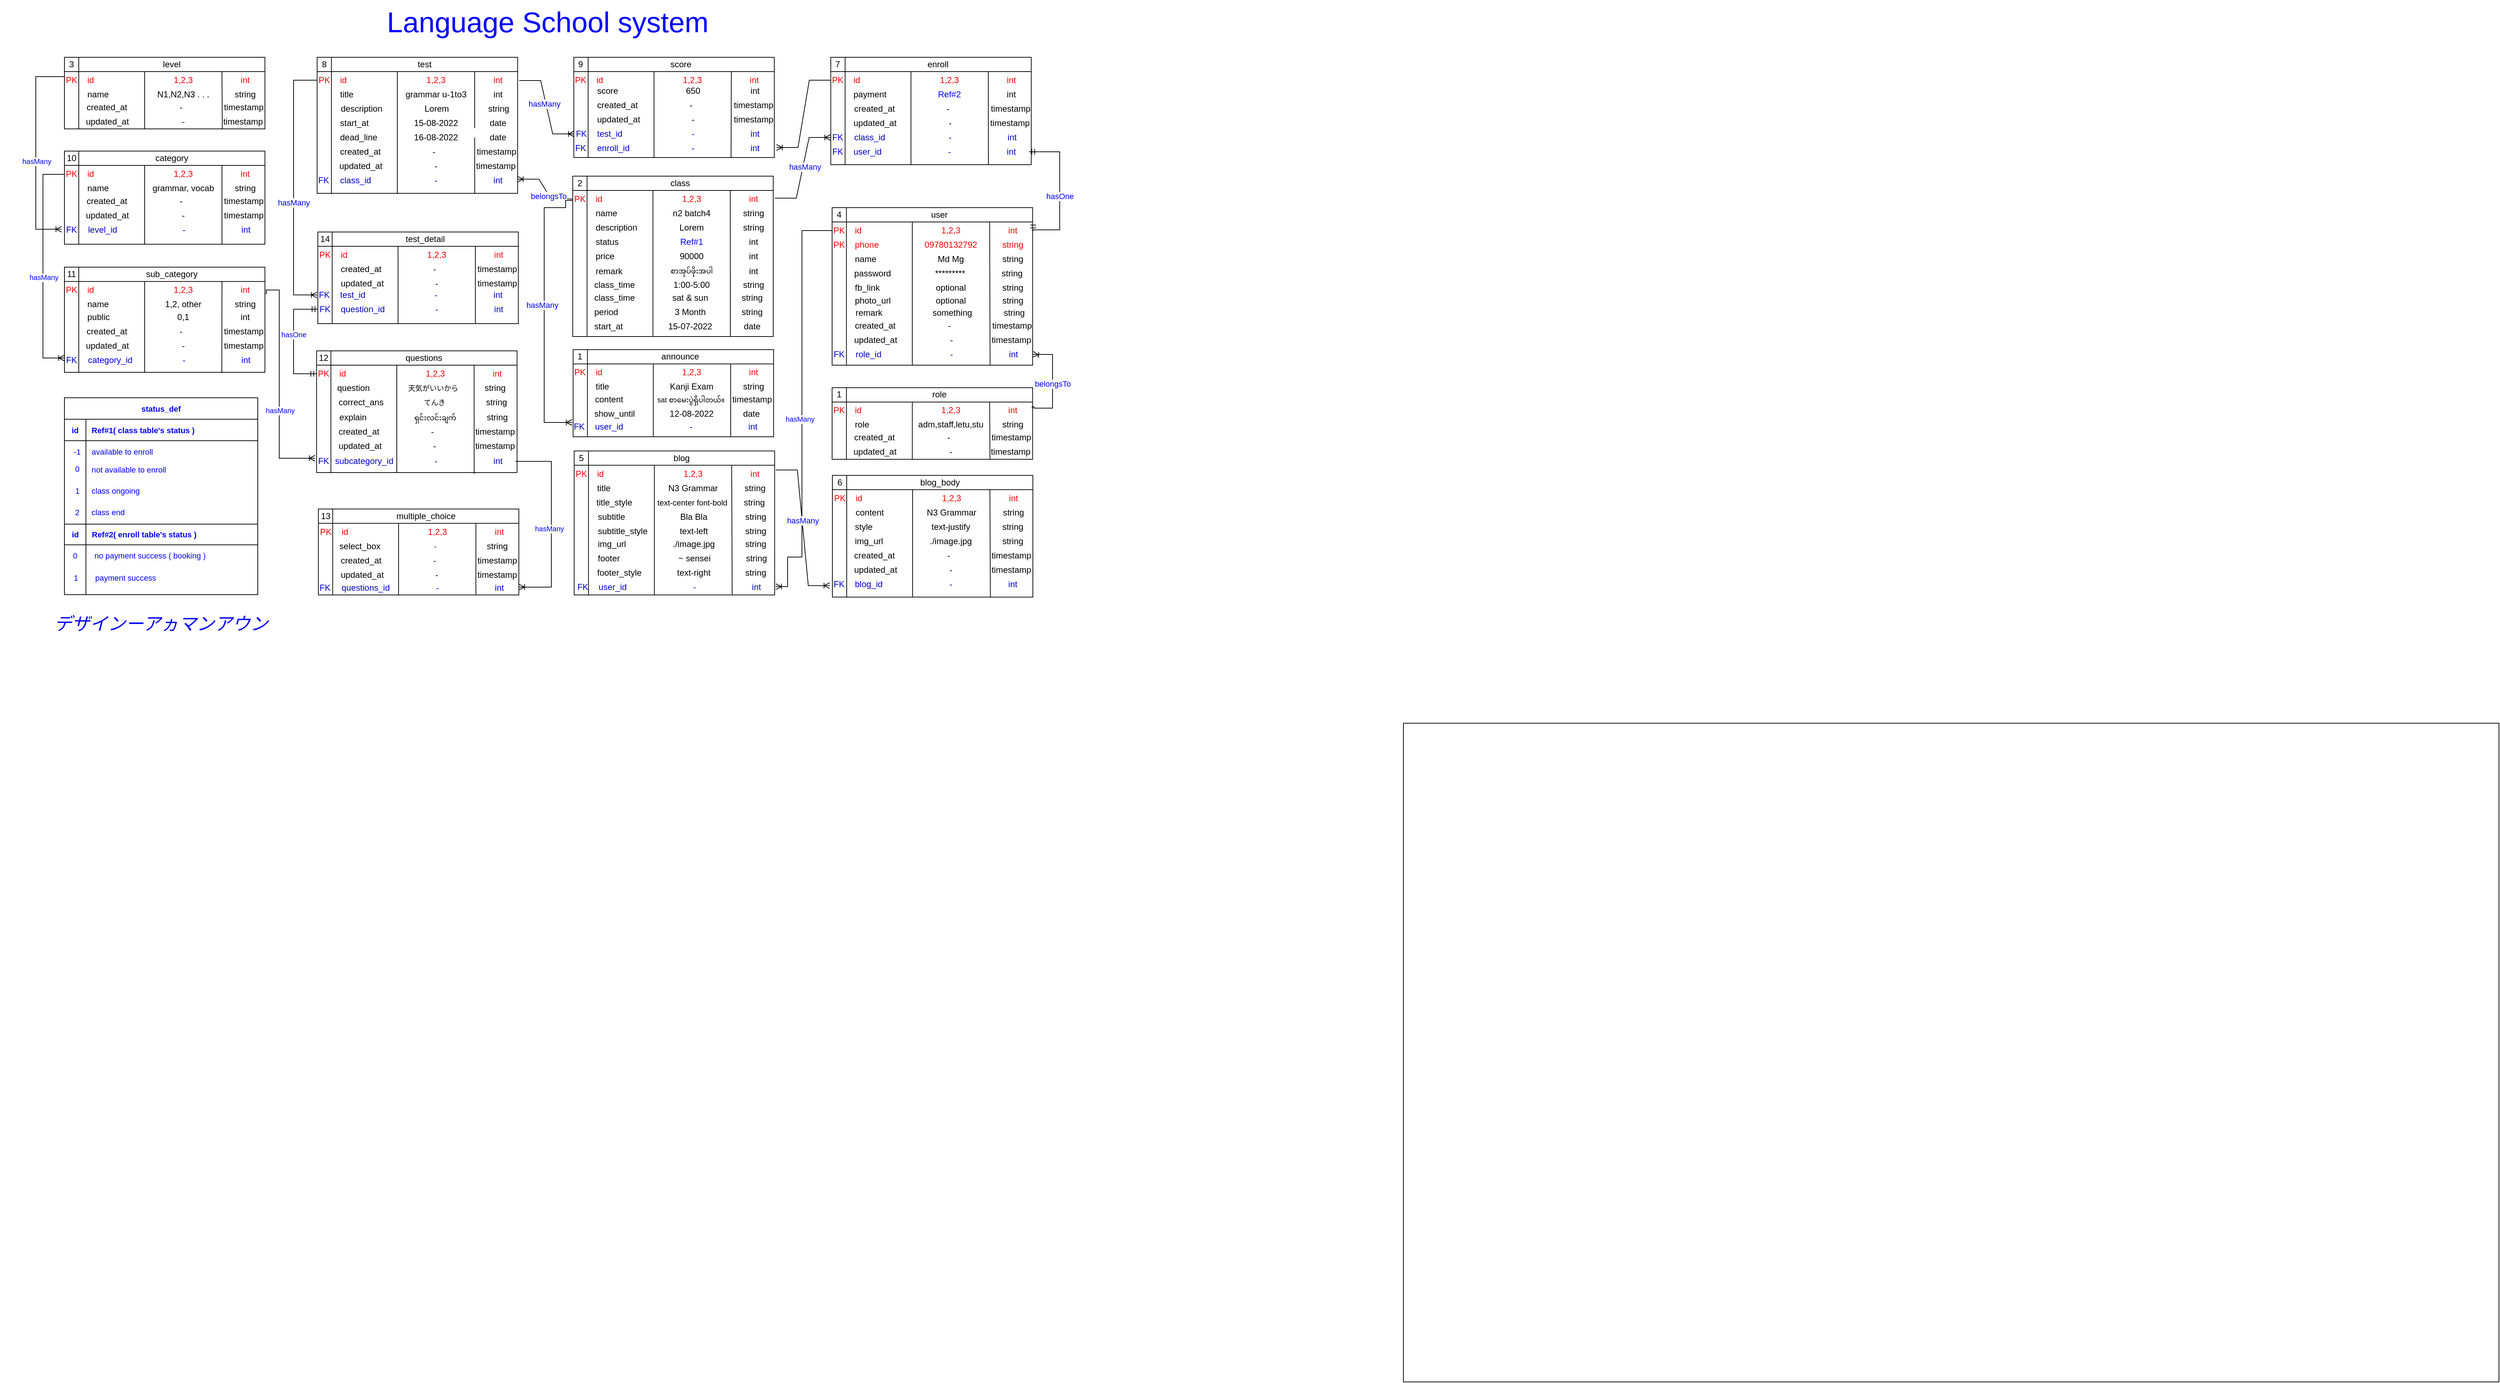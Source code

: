 <mxfile version="17.5.1" type="github">
  <diagram id="wU8_abDOgccmvWWlMyHM" name="Page-1">
    <mxGraphModel dx="1717" dy="1022" grid="1" gridSize="10" guides="1" tooltips="1" connect="1" arrows="1" fold="1" page="1" pageScale="1" pageWidth="827" pageHeight="1169" math="0" shadow="0">
      <root>
        <mxCell id="0" />
        <mxCell id="1" parent="0" />
        <mxCell id="rznD8IU2xQFrvrEgM_Qi-120" value="" style="rounded=0;whiteSpace=wrap;html=1;fontSize=11;fontColor=#0000FF;" parent="1" vertex="1">
          <mxGeometry x="2020" y="1050" width="1530" height="920" as="geometry" />
        </mxCell>
        <mxCell id="4LfvF9x609FSZqoSYta4-409" value="" style="shape=internalStorage;whiteSpace=wrap;html=1;backgroundOutline=1;" parent="1" vertex="1">
          <mxGeometry x="150" y="413.1" width="280" height="146.9" as="geometry" />
        </mxCell>
        <mxCell id="4LfvF9x609FSZqoSYta4-391" value="" style="shape=internalStorage;whiteSpace=wrap;html=1;backgroundOutline=1;" parent="1" vertex="1">
          <mxGeometry x="150" y="251.0" width="280" height="130.1" as="geometry" />
        </mxCell>
        <mxCell id="4LfvF9x609FSZqoSYta4-6" value="" style="shape=internalStorage;whiteSpace=wrap;html=1;backgroundOutline=1;" parent="1" vertex="1">
          <mxGeometry x="859.89" y="286" width="280" height="224" as="geometry" />
        </mxCell>
        <mxCell id="4LfvF9x609FSZqoSYta4-7" value="2" style="text;html=1;strokeColor=none;fillColor=none;align=center;verticalAlign=middle;whiteSpace=wrap;rounded=0;" parent="1" vertex="1">
          <mxGeometry x="859.89" y="286" width="20" height="20" as="geometry" />
        </mxCell>
        <mxCell id="4LfvF9x609FSZqoSYta4-8" value="class" style="text;html=1;strokeColor=none;fillColor=none;align=center;verticalAlign=middle;whiteSpace=wrap;rounded=0;" parent="1" vertex="1">
          <mxGeometry x="879.89" y="286" width="260" height="20" as="geometry" />
        </mxCell>
        <mxCell id="4LfvF9x609FSZqoSYta4-9" value="PK" style="text;html=1;strokeColor=none;fillColor=none;align=center;verticalAlign=middle;whiteSpace=wrap;rounded=0;fontColor=#FF0000;" parent="1" vertex="1">
          <mxGeometry x="859.89" y="308" width="20" height="20" as="geometry" />
        </mxCell>
        <mxCell id="4LfvF9x609FSZqoSYta4-10" value="id" style="text;html=1;strokeColor=none;fillColor=none;align=left;verticalAlign=middle;whiteSpace=wrap;rounded=0;fontColor=#FF0000;" parent="1" vertex="1">
          <mxGeometry x="889.89" y="308" width="90" height="20" as="geometry" />
        </mxCell>
        <mxCell id="4LfvF9x609FSZqoSYta4-12" value="1,2,3" style="text;html=1;strokeColor=none;fillColor=none;align=center;verticalAlign=middle;whiteSpace=wrap;rounded=0;fontColor=#FF0000;" parent="1" vertex="1">
          <mxGeometry x="975.89" y="308" width="100" height="20" as="geometry" />
        </mxCell>
        <mxCell id="4LfvF9x609FSZqoSYta4-14" value="name" style="text;html=1;strokeColor=none;fillColor=none;align=left;verticalAlign=middle;whiteSpace=wrap;rounded=0;fontColor=#000000;" parent="1" vertex="1">
          <mxGeometry x="889.89" y="328" width="90" height="20" as="geometry" />
        </mxCell>
        <mxCell id="4LfvF9x609FSZqoSYta4-15" value="n2 batch4" style="text;html=1;strokeColor=none;fillColor=none;align=center;verticalAlign=middle;whiteSpace=wrap;rounded=0;fontColor=#000000;" parent="1" vertex="1">
          <mxGeometry x="975.89" y="328" width="100" height="20" as="geometry" />
        </mxCell>
        <mxCell id="4LfvF9x609FSZqoSYta4-16" value="" style="endArrow=none;html=1;rounded=0;fontColor=#3333FF;" parent="1" edge="1">
          <mxGeometry width="50" height="50" relative="1" as="geometry">
            <mxPoint x="1080" y="510" as="sourcePoint" />
            <mxPoint x="1079.89" y="306" as="targetPoint" />
          </mxGeometry>
        </mxCell>
        <mxCell id="4LfvF9x609FSZqoSYta4-17" value="description" style="text;html=1;strokeColor=none;fillColor=none;align=left;verticalAlign=middle;whiteSpace=wrap;rounded=0;fontColor=#000000;" parent="1" vertex="1">
          <mxGeometry x="889.89" y="348" width="90" height="20" as="geometry" />
        </mxCell>
        <mxCell id="4LfvF9x609FSZqoSYta4-18" value="Lorem" style="text;html=1;strokeColor=none;fillColor=none;align=center;verticalAlign=middle;whiteSpace=wrap;rounded=0;fontColor=#000000;" parent="1" vertex="1">
          <mxGeometry x="975.89" y="348" width="100" height="20" as="geometry" />
        </mxCell>
        <mxCell id="4LfvF9x609FSZqoSYta4-19" value="status" style="text;html=1;strokeColor=none;fillColor=none;align=left;verticalAlign=middle;whiteSpace=wrap;rounded=0;fontColor=#000000;" parent="1" vertex="1">
          <mxGeometry x="889.89" y="368" width="90" height="20" as="geometry" />
        </mxCell>
        <mxCell id="4LfvF9x609FSZqoSYta4-20" value="&lt;font color=&quot;#0000FF&quot;&gt;Ref#1&lt;/font&gt;" style="text;html=1;strokeColor=none;fillColor=none;align=center;verticalAlign=middle;whiteSpace=wrap;rounded=0;fontColor=#000000;" parent="1" vertex="1">
          <mxGeometry x="975.89" y="368" width="100" height="20" as="geometry" />
        </mxCell>
        <mxCell id="4LfvF9x609FSZqoSYta4-21" value="int" style="text;html=1;strokeColor=none;fillColor=none;align=center;verticalAlign=middle;whiteSpace=wrap;rounded=0;fontColor=#FF0000;" parent="1" vertex="1">
          <mxGeometry x="1087.89" y="308" width="49" height="20" as="geometry" />
        </mxCell>
        <mxCell id="4LfvF9x609FSZqoSYta4-22" value="string" style="text;html=1;strokeColor=none;fillColor=none;align=center;verticalAlign=middle;whiteSpace=wrap;rounded=0;fontColor=#000000;" parent="1" vertex="1">
          <mxGeometry x="1087.89" y="328" width="49" height="20" as="geometry" />
        </mxCell>
        <mxCell id="4LfvF9x609FSZqoSYta4-23" value="string" style="text;html=1;strokeColor=none;fillColor=none;align=center;verticalAlign=middle;whiteSpace=wrap;rounded=0;fontColor=#000000;" parent="1" vertex="1">
          <mxGeometry x="1087.89" y="348" width="49" height="20" as="geometry" />
        </mxCell>
        <mxCell id="4LfvF9x609FSZqoSYta4-24" value="int" style="text;html=1;strokeColor=none;fillColor=none;align=center;verticalAlign=middle;whiteSpace=wrap;rounded=0;fontColor=#000000;" parent="1" vertex="1">
          <mxGeometry x="1087.89" y="368" width="49" height="20" as="geometry" />
        </mxCell>
        <mxCell id="4LfvF9x609FSZqoSYta4-25" value="" style="endArrow=none;html=1;rounded=0;fontColor=#3333FF;exitX=0.4;exitY=1;exitDx=0;exitDy=0;exitPerimeter=0;" parent="1" source="4LfvF9x609FSZqoSYta4-6" edge="1">
          <mxGeometry width="50" height="50" relative="1" as="geometry">
            <mxPoint x="971.89" y="436" as="sourcePoint" />
            <mxPoint x="971.89" y="306" as="targetPoint" />
          </mxGeometry>
        </mxCell>
        <mxCell id="4LfvF9x609FSZqoSYta4-26" value="price" style="text;html=1;strokeColor=none;fillColor=none;align=left;verticalAlign=middle;whiteSpace=wrap;rounded=0;fontColor=#000000;" parent="1" vertex="1">
          <mxGeometry x="889.89" y="388" width="90" height="20" as="geometry" />
        </mxCell>
        <mxCell id="4LfvF9x609FSZqoSYta4-27" value="90000" style="text;html=1;strokeColor=none;fillColor=none;align=center;verticalAlign=middle;whiteSpace=wrap;rounded=0;fontColor=#000000;" parent="1" vertex="1">
          <mxGeometry x="975.89" y="388" width="100" height="20" as="geometry" />
        </mxCell>
        <mxCell id="4LfvF9x609FSZqoSYta4-28" value="int" style="text;html=1;strokeColor=none;fillColor=none;align=center;verticalAlign=middle;whiteSpace=wrap;rounded=0;fontColor=#000000;" parent="1" vertex="1">
          <mxGeometry x="1087.89" y="388" width="49" height="20" as="geometry" />
        </mxCell>
        <mxCell id="4LfvF9x609FSZqoSYta4-29" value="class_time" style="text;html=1;strokeColor=none;fillColor=none;align=left;verticalAlign=middle;whiteSpace=wrap;rounded=0;fontColor=#000000;" parent="1" vertex="1">
          <mxGeometry x="887.64" y="446.44" width="90" height="20" as="geometry" />
        </mxCell>
        <mxCell id="4LfvF9x609FSZqoSYta4-30" value="sat &amp;amp; sun " style="text;html=1;strokeColor=none;fillColor=none;align=center;verticalAlign=middle;whiteSpace=wrap;rounded=0;fontColor=#000000;" parent="1" vertex="1">
          <mxGeometry x="963.64" y="446.44" width="120" height="20" as="geometry" />
        </mxCell>
        <mxCell id="4LfvF9x609FSZqoSYta4-31" value="string" style="text;html=1;strokeColor=none;fillColor=none;align=center;verticalAlign=middle;whiteSpace=wrap;rounded=0;fontColor=#000000;" parent="1" vertex="1">
          <mxGeometry x="1085.64" y="446.44" width="49" height="20" as="geometry" />
        </mxCell>
        <mxCell id="4LfvF9x609FSZqoSYta4-33" value="period" style="text;html=1;strokeColor=none;fillColor=none;align=left;verticalAlign=middle;whiteSpace=wrap;rounded=0;fontColor=#000000;" parent="1" vertex="1">
          <mxGeometry x="887.64" y="466.44" width="90" height="20" as="geometry" />
        </mxCell>
        <mxCell id="4LfvF9x609FSZqoSYta4-34" value="3 Month" style="text;html=1;strokeColor=none;fillColor=none;align=center;verticalAlign=middle;whiteSpace=wrap;rounded=0;fontColor=#000000;" parent="1" vertex="1">
          <mxGeometry x="963.64" y="466.44" width="120" height="20" as="geometry" />
        </mxCell>
        <mxCell id="4LfvF9x609FSZqoSYta4-35" value="string" style="text;html=1;strokeColor=none;fillColor=none;align=center;verticalAlign=middle;whiteSpace=wrap;rounded=0;fontColor=#000000;" parent="1" vertex="1">
          <mxGeometry x="1085.64" y="466.44" width="49" height="20" as="geometry" />
        </mxCell>
        <mxCell id="4LfvF9x609FSZqoSYta4-36" value="start_at" style="text;html=1;strokeColor=none;fillColor=none;align=left;verticalAlign=middle;whiteSpace=wrap;rounded=0;fontColor=#000000;" parent="1" vertex="1">
          <mxGeometry x="887.64" y="486.44" width="90" height="20" as="geometry" />
        </mxCell>
        <mxCell id="4LfvF9x609FSZqoSYta4-37" value="15-07-2022" style="text;html=1;strokeColor=none;fillColor=none;align=center;verticalAlign=middle;whiteSpace=wrap;rounded=0;fontColor=#000000;" parent="1" vertex="1">
          <mxGeometry x="963.64" y="486.44" width="120" height="20" as="geometry" />
        </mxCell>
        <mxCell id="4LfvF9x609FSZqoSYta4-38" value="date" style="text;html=1;strokeColor=none;fillColor=none;align=center;verticalAlign=middle;whiteSpace=wrap;rounded=0;fontColor=#000000;" parent="1" vertex="1">
          <mxGeometry x="1085.64" y="486.44" width="49" height="20" as="geometry" />
        </mxCell>
        <mxCell id="4LfvF9x609FSZqoSYta4-45" value="" style="shape=internalStorage;whiteSpace=wrap;html=1;backgroundOutline=1;" parent="1" vertex="1">
          <mxGeometry x="1220.27" y="120" width="280" height="150" as="geometry" />
        </mxCell>
        <mxCell id="4LfvF9x609FSZqoSYta4-46" value="7" style="text;html=1;strokeColor=none;fillColor=none;align=center;verticalAlign=middle;whiteSpace=wrap;rounded=0;" parent="1" vertex="1">
          <mxGeometry x="1220.27" y="120" width="20" height="20" as="geometry" />
        </mxCell>
        <mxCell id="4LfvF9x609FSZqoSYta4-47" value="enroll" style="text;html=1;strokeColor=none;fillColor=none;align=center;verticalAlign=middle;whiteSpace=wrap;rounded=0;" parent="1" vertex="1">
          <mxGeometry x="1240.27" y="120" width="260" height="20" as="geometry" />
        </mxCell>
        <mxCell id="4LfvF9x609FSZqoSYta4-48" value="PK" style="text;html=1;strokeColor=none;fillColor=none;align=center;verticalAlign=middle;whiteSpace=wrap;rounded=0;fontColor=#FF0000;" parent="1" vertex="1">
          <mxGeometry x="1220.27" y="142" width="20" height="20" as="geometry" />
        </mxCell>
        <mxCell id="4LfvF9x609FSZqoSYta4-49" value="id" style="text;html=1;strokeColor=none;fillColor=none;align=left;verticalAlign=middle;whiteSpace=wrap;rounded=0;fontColor=#FF0000;" parent="1" vertex="1">
          <mxGeometry x="1250.27" y="142" width="90" height="20" as="geometry" />
        </mxCell>
        <mxCell id="4LfvF9x609FSZqoSYta4-50" value="1,2,3" style="text;html=1;strokeColor=none;fillColor=none;align=center;verticalAlign=middle;whiteSpace=wrap;rounded=0;fontColor=#FF0000;" parent="1" vertex="1">
          <mxGeometry x="1336.27" y="142" width="100" height="20" as="geometry" />
        </mxCell>
        <mxCell id="4LfvF9x609FSZqoSYta4-53" value="" style="endArrow=none;html=1;rounded=0;fontColor=#3333FF;" parent="1" edge="1">
          <mxGeometry width="50" height="50" relative="1" as="geometry">
            <mxPoint x="1440.38" y="270" as="sourcePoint" />
            <mxPoint x="1440.27" y="140" as="targetPoint" />
          </mxGeometry>
        </mxCell>
        <mxCell id="4LfvF9x609FSZqoSYta4-56" value="payment" style="text;html=1;strokeColor=none;fillColor=none;align=left;verticalAlign=middle;whiteSpace=wrap;rounded=0;fontColor=#000000;" parent="1" vertex="1">
          <mxGeometry x="1250.27" y="162" width="90" height="20" as="geometry" />
        </mxCell>
        <mxCell id="4LfvF9x609FSZqoSYta4-57" value="&lt;font color=&quot;#0000FF&quot;&gt;Ref#2&lt;/font&gt;" style="text;html=1;strokeColor=none;fillColor=none;align=center;verticalAlign=middle;whiteSpace=wrap;rounded=0;fontColor=#000000;" parent="1" vertex="1">
          <mxGeometry x="1336.27" y="162" width="100" height="20" as="geometry" />
        </mxCell>
        <mxCell id="4LfvF9x609FSZqoSYta4-58" value="int" style="text;html=1;strokeColor=none;fillColor=none;align=center;verticalAlign=middle;whiteSpace=wrap;rounded=0;fontColor=#FF0000;" parent="1" vertex="1">
          <mxGeometry x="1448.27" y="142" width="49" height="20" as="geometry" />
        </mxCell>
        <mxCell id="4LfvF9x609FSZqoSYta4-61" value="int" style="text;html=1;strokeColor=none;fillColor=none;align=center;verticalAlign=middle;whiteSpace=wrap;rounded=0;fontColor=#000000;" parent="1" vertex="1">
          <mxGeometry x="1448.27" y="162" width="49" height="20" as="geometry" />
        </mxCell>
        <mxCell id="4LfvF9x609FSZqoSYta4-62" value="" style="endArrow=none;html=1;rounded=0;fontColor=#3333FF;exitX=0.4;exitY=1;exitDx=0;exitDy=0;exitPerimeter=0;" parent="1" source="4LfvF9x609FSZqoSYta4-45" edge="1">
          <mxGeometry width="50" height="50" relative="1" as="geometry">
            <mxPoint x="1332.27" y="270" as="sourcePoint" />
            <mxPoint x="1332.27" y="140" as="targetPoint" />
          </mxGeometry>
        </mxCell>
        <mxCell id="4LfvF9x609FSZqoSYta4-75" value="created_at" style="text;html=1;strokeColor=none;fillColor=none;align=left;verticalAlign=middle;whiteSpace=wrap;rounded=0;fontColor=#000000;" parent="1" vertex="1">
          <mxGeometry x="1250.52" y="182" width="90" height="20" as="geometry" />
        </mxCell>
        <mxCell id="4LfvF9x609FSZqoSYta4-76" value="-" style="text;html=1;strokeColor=none;fillColor=none;align=center;verticalAlign=middle;whiteSpace=wrap;rounded=0;fontColor=#000000;" parent="1" vertex="1">
          <mxGeometry x="1323.52" y="182" width="120" height="20" as="geometry" />
        </mxCell>
        <mxCell id="4LfvF9x609FSZqoSYta4-77" value="timestamp" style="text;html=1;strokeColor=none;fillColor=none;align=center;verticalAlign=middle;whiteSpace=wrap;rounded=0;fontColor=#000000;" parent="1" vertex="1">
          <mxGeometry x="1446.52" y="182" width="49" height="20" as="geometry" />
        </mxCell>
        <mxCell id="4LfvF9x609FSZqoSYta4-78" value="updated_at" style="text;html=1;strokeColor=none;fillColor=none;align=left;verticalAlign=middle;whiteSpace=wrap;rounded=0;fontColor=#000000;" parent="1" vertex="1">
          <mxGeometry x="1250.02" y="202" width="90" height="20" as="geometry" />
        </mxCell>
        <mxCell id="4LfvF9x609FSZqoSYta4-79" value="-" style="text;html=1;strokeColor=none;fillColor=none;align=center;verticalAlign=middle;whiteSpace=wrap;rounded=0;fontColor=#000000;" parent="1" vertex="1">
          <mxGeometry x="1326.52" y="202" width="120" height="20" as="geometry" />
        </mxCell>
        <mxCell id="4LfvF9x609FSZqoSYta4-80" value="timestamp" style="text;html=1;strokeColor=none;fillColor=none;align=center;verticalAlign=middle;whiteSpace=wrap;rounded=0;fontColor=#000000;" parent="1" vertex="1">
          <mxGeometry x="1446.02" y="202" width="49" height="20" as="geometry" />
        </mxCell>
        <mxCell id="4LfvF9x609FSZqoSYta4-84" value="class_id" style="text;html=1;strokeColor=none;fillColor=none;align=left;verticalAlign=middle;whiteSpace=wrap;rounded=0;fontColor=#0000CC;" parent="1" vertex="1">
          <mxGeometry x="1250.52" y="222" width="90" height="20" as="geometry" />
        </mxCell>
        <mxCell id="4LfvF9x609FSZqoSYta4-85" value="-" style="text;html=1;strokeColor=none;fillColor=none;align=center;verticalAlign=middle;whiteSpace=wrap;rounded=0;fontColor=#0000CC;" parent="1" vertex="1">
          <mxGeometry x="1336.52" y="222" width="100" height="20" as="geometry" />
        </mxCell>
        <mxCell id="4LfvF9x609FSZqoSYta4-86" value="int" style="text;html=1;strokeColor=none;fillColor=none;align=center;verticalAlign=middle;whiteSpace=wrap;rounded=0;fontColor=#0000CC;" parent="1" vertex="1">
          <mxGeometry x="1448.52" y="222" width="49" height="20" as="geometry" />
        </mxCell>
        <mxCell id="4LfvF9x609FSZqoSYta4-87" value="FK" style="text;html=1;strokeColor=none;fillColor=none;align=center;verticalAlign=middle;whiteSpace=wrap;rounded=0;fontColor=#0000CC;" parent="1" vertex="1">
          <mxGeometry x="1220.02" y="222" width="20" height="20" as="geometry" />
        </mxCell>
        <mxCell id="4LfvF9x609FSZqoSYta4-88" value="user_id" style="text;html=1;strokeColor=none;fillColor=none;align=left;verticalAlign=middle;whiteSpace=wrap;rounded=0;fontColor=#0000CC;" parent="1" vertex="1">
          <mxGeometry x="1250.02" y="242" width="90" height="20" as="geometry" />
        </mxCell>
        <mxCell id="4LfvF9x609FSZqoSYta4-89" value="-" style="text;html=1;strokeColor=none;fillColor=none;align=center;verticalAlign=middle;whiteSpace=wrap;rounded=0;fontColor=#0000CC;" parent="1" vertex="1">
          <mxGeometry x="1336.02" y="242" width="100" height="20" as="geometry" />
        </mxCell>
        <mxCell id="4LfvF9x609FSZqoSYta4-90" value="int" style="text;html=1;strokeColor=none;fillColor=none;align=center;verticalAlign=middle;whiteSpace=wrap;rounded=0;fontColor=#0000CC;" parent="1" vertex="1">
          <mxGeometry x="1448.02" y="242" width="49" height="20" as="geometry" />
        </mxCell>
        <mxCell id="4LfvF9x609FSZqoSYta4-91" value="FK" style="text;html=1;strokeColor=none;fillColor=none;align=center;verticalAlign=middle;whiteSpace=wrap;rounded=0;fontColor=#0000CC;" parent="1" vertex="1">
          <mxGeometry x="1219.52" y="242" width="20" height="20" as="geometry" />
        </mxCell>
        <mxCell id="4LfvF9x609FSZqoSYta4-92" value="" style="shape=internalStorage;whiteSpace=wrap;html=1;backgroundOutline=1;" parent="1" vertex="1">
          <mxGeometry x="1222.14" y="330" width="280" height="220" as="geometry" />
        </mxCell>
        <mxCell id="4LfvF9x609FSZqoSYta4-93" value="4" style="text;html=1;strokeColor=none;fillColor=none;align=center;verticalAlign=middle;whiteSpace=wrap;rounded=0;" parent="1" vertex="1">
          <mxGeometry x="1222.14" y="330" width="20" height="20" as="geometry" />
        </mxCell>
        <mxCell id="4LfvF9x609FSZqoSYta4-94" value="user" style="text;html=1;strokeColor=none;fillColor=none;align=center;verticalAlign=middle;whiteSpace=wrap;rounded=0;" parent="1" vertex="1">
          <mxGeometry x="1242.14" y="330" width="260" height="20" as="geometry" />
        </mxCell>
        <mxCell id="4LfvF9x609FSZqoSYta4-95" value="PK" style="text;html=1;strokeColor=none;fillColor=none;align=center;verticalAlign=middle;whiteSpace=wrap;rounded=0;fontColor=#FF0000;" parent="1" vertex="1">
          <mxGeometry x="1222.14" y="352" width="20" height="20" as="geometry" />
        </mxCell>
        <mxCell id="4LfvF9x609FSZqoSYta4-96" value="id" style="text;html=1;strokeColor=none;fillColor=none;align=left;verticalAlign=middle;whiteSpace=wrap;rounded=0;fontColor=#FF0000;" parent="1" vertex="1">
          <mxGeometry x="1252.14" y="352" width="90" height="20" as="geometry" />
        </mxCell>
        <mxCell id="4LfvF9x609FSZqoSYta4-97" value="1,2,3" style="text;html=1;strokeColor=none;fillColor=none;align=center;verticalAlign=middle;whiteSpace=wrap;rounded=0;fontColor=#FF0000;" parent="1" vertex="1">
          <mxGeometry x="1338.14" y="352" width="100" height="20" as="geometry" />
        </mxCell>
        <mxCell id="4LfvF9x609FSZqoSYta4-98" value="" style="endArrow=none;html=1;rounded=0;fontColor=#3333FF;exitX=0.788;exitY=0.997;exitDx=0;exitDy=0;exitPerimeter=0;" parent="1" source="4LfvF9x609FSZqoSYta4-92" edge="1">
          <mxGeometry width="50" height="50" relative="1" as="geometry">
            <mxPoint x="1442.14" y="490" as="sourcePoint" />
            <mxPoint x="1442.14" y="350" as="targetPoint" />
          </mxGeometry>
        </mxCell>
        <mxCell id="4LfvF9x609FSZqoSYta4-99" value="phone" style="text;html=1;strokeColor=none;fillColor=none;align=left;verticalAlign=middle;whiteSpace=wrap;rounded=0;fontColor=#FF0000;" parent="1" vertex="1">
          <mxGeometry x="1252.14" y="372" width="90" height="20" as="geometry" />
        </mxCell>
        <mxCell id="4LfvF9x609FSZqoSYta4-100" value="09780132792" style="text;html=1;strokeColor=none;fillColor=none;align=center;verticalAlign=middle;whiteSpace=wrap;rounded=0;fontColor=#FF0000;" parent="1" vertex="1">
          <mxGeometry x="1338.14" y="372" width="100" height="20" as="geometry" />
        </mxCell>
        <mxCell id="4LfvF9x609FSZqoSYta4-101" value="name" style="text;html=1;strokeColor=none;fillColor=none;align=left;verticalAlign=middle;whiteSpace=wrap;rounded=0;fontColor=#000000;" parent="1" vertex="1">
          <mxGeometry x="1251.64" y="392" width="90" height="20" as="geometry" />
        </mxCell>
        <mxCell id="4LfvF9x609FSZqoSYta4-102" value="Md Mg" style="text;html=1;strokeColor=none;fillColor=none;align=center;verticalAlign=middle;whiteSpace=wrap;rounded=0;fontColor=#000000;" parent="1" vertex="1">
          <mxGeometry x="1337.64" y="392" width="100" height="20" as="geometry" />
        </mxCell>
        <mxCell id="4LfvF9x609FSZqoSYta4-103" value="int" style="text;html=1;strokeColor=none;fillColor=none;align=center;verticalAlign=middle;whiteSpace=wrap;rounded=0;fontColor=#FF0000;" parent="1" vertex="1">
          <mxGeometry x="1450.14" y="352" width="49" height="20" as="geometry" />
        </mxCell>
        <mxCell id="4LfvF9x609FSZqoSYta4-104" value="string" style="text;html=1;strokeColor=none;fillColor=none;align=center;verticalAlign=middle;whiteSpace=wrap;rounded=0;fontColor=#FF0000;" parent="1" vertex="1">
          <mxGeometry x="1450.14" y="372" width="49" height="20" as="geometry" />
        </mxCell>
        <mxCell id="4LfvF9x609FSZqoSYta4-105" value="string" style="text;html=1;strokeColor=none;fillColor=none;align=center;verticalAlign=middle;whiteSpace=wrap;rounded=0;fontColor=#000000;" parent="1" vertex="1">
          <mxGeometry x="1449.64" y="392" width="49" height="20" as="geometry" />
        </mxCell>
        <mxCell id="4LfvF9x609FSZqoSYta4-106" value="" style="endArrow=none;html=1;rounded=0;fontColor=#3333FF;exitX=0.4;exitY=1;exitDx=0;exitDy=0;exitPerimeter=0;" parent="1" source="4LfvF9x609FSZqoSYta4-92" edge="1">
          <mxGeometry width="50" height="50" relative="1" as="geometry">
            <mxPoint x="1334.14" y="480" as="sourcePoint" />
            <mxPoint x="1334.14" y="350" as="targetPoint" />
          </mxGeometry>
        </mxCell>
        <mxCell id="4LfvF9x609FSZqoSYta4-107" value="created_at" style="text;html=1;strokeColor=none;fillColor=none;align=left;verticalAlign=middle;whiteSpace=wrap;rounded=0;fontColor=#000000;" parent="1" vertex="1">
          <mxGeometry x="1251.77" y="485.1" width="90" height="20" as="geometry" />
        </mxCell>
        <mxCell id="4LfvF9x609FSZqoSYta4-108" value="-" style="text;html=1;strokeColor=none;fillColor=none;align=center;verticalAlign=middle;whiteSpace=wrap;rounded=0;fontColor=#000000;" parent="1" vertex="1">
          <mxGeometry x="1325.77" y="485.1" width="120" height="20" as="geometry" />
        </mxCell>
        <mxCell id="4LfvF9x609FSZqoSYta4-109" value="timestamp" style="text;html=1;strokeColor=none;fillColor=none;align=center;verticalAlign=middle;whiteSpace=wrap;rounded=0;fontColor=#000000;" parent="1" vertex="1">
          <mxGeometry x="1448.77" y="485.1" width="49" height="20" as="geometry" />
        </mxCell>
        <mxCell id="4LfvF9x609FSZqoSYta4-110" value="updated_at" style="text;html=1;strokeColor=none;fillColor=none;align=left;verticalAlign=middle;whiteSpace=wrap;rounded=0;fontColor=#000000;" parent="1" vertex="1">
          <mxGeometry x="1251.27" y="505.1" width="90" height="20" as="geometry" />
        </mxCell>
        <mxCell id="4LfvF9x609FSZqoSYta4-111" value="-" style="text;html=1;strokeColor=none;fillColor=none;align=center;verticalAlign=middle;whiteSpace=wrap;rounded=0;fontColor=#000000;" parent="1" vertex="1">
          <mxGeometry x="1328.77" y="505.1" width="120" height="20" as="geometry" />
        </mxCell>
        <mxCell id="4LfvF9x609FSZqoSYta4-112" value="timestamp" style="text;html=1;strokeColor=none;fillColor=none;align=center;verticalAlign=middle;whiteSpace=wrap;rounded=0;fontColor=#000000;" parent="1" vertex="1">
          <mxGeometry x="1448.27" y="505.1" width="49" height="20" as="geometry" />
        </mxCell>
        <mxCell id="4LfvF9x609FSZqoSYta4-113" value="role_id" style="text;html=1;strokeColor=none;fillColor=none;align=left;verticalAlign=middle;whiteSpace=wrap;rounded=0;fontColor=#0000CC;" parent="1" vertex="1">
          <mxGeometry x="1252.77" y="525.1" width="90" height="20" as="geometry" />
        </mxCell>
        <mxCell id="4LfvF9x609FSZqoSYta4-114" value="-" style="text;html=1;strokeColor=none;fillColor=none;align=center;verticalAlign=middle;whiteSpace=wrap;rounded=0;fontColor=#0000CC;" parent="1" vertex="1">
          <mxGeometry x="1338.77" y="525.1" width="100" height="20" as="geometry" />
        </mxCell>
        <mxCell id="4LfvF9x609FSZqoSYta4-115" value="int" style="text;html=1;strokeColor=none;fillColor=none;align=center;verticalAlign=middle;whiteSpace=wrap;rounded=0;fontColor=#0000CC;" parent="1" vertex="1">
          <mxGeometry x="1450.77" y="525.1" width="49" height="20" as="geometry" />
        </mxCell>
        <mxCell id="4LfvF9x609FSZqoSYta4-116" value="FK" style="text;html=1;strokeColor=none;fillColor=none;align=center;verticalAlign=middle;whiteSpace=wrap;rounded=0;fontColor=#0000CC;" parent="1" vertex="1">
          <mxGeometry x="1222.27" y="525.1" width="20" height="20" as="geometry" />
        </mxCell>
        <mxCell id="4LfvF9x609FSZqoSYta4-121" value="remark" style="text;html=1;strokeColor=none;fillColor=none;align=left;verticalAlign=middle;whiteSpace=wrap;rounded=0;fontColor=#000000;" parent="1" vertex="1">
          <mxGeometry x="1253.27" y="467.1" width="90" height="20" as="geometry" />
        </mxCell>
        <mxCell id="4LfvF9x609FSZqoSYta4-122" value="something" style="text;html=1;strokeColor=none;fillColor=none;align=center;verticalAlign=middle;whiteSpace=wrap;rounded=0;fontColor=#000000;" parent="1" vertex="1">
          <mxGeometry x="1340.27" y="467.1" width="100" height="20" as="geometry" />
        </mxCell>
        <mxCell id="4LfvF9x609FSZqoSYta4-123" value="string" style="text;html=1;strokeColor=none;fillColor=none;align=center;verticalAlign=middle;whiteSpace=wrap;rounded=0;fontColor=#000000;" parent="1" vertex="1">
          <mxGeometry x="1452.27" y="467.1" width="49" height="20" as="geometry" />
        </mxCell>
        <mxCell id="4LfvF9x609FSZqoSYta4-124" value="" style="shape=internalStorage;whiteSpace=wrap;html=1;backgroundOutline=1;" parent="1" vertex="1">
          <mxGeometry x="1222.14" y="581.44" width="280" height="100" as="geometry" />
        </mxCell>
        <mxCell id="4LfvF9x609FSZqoSYta4-125" value="1" style="text;html=1;strokeColor=none;fillColor=none;align=center;verticalAlign=middle;whiteSpace=wrap;rounded=0;" parent="1" vertex="1">
          <mxGeometry x="1222.14" y="581.44" width="20" height="20" as="geometry" />
        </mxCell>
        <mxCell id="4LfvF9x609FSZqoSYta4-126" value="role" style="text;html=1;strokeColor=none;fillColor=none;align=center;verticalAlign=middle;whiteSpace=wrap;rounded=0;" parent="1" vertex="1">
          <mxGeometry x="1242.14" y="581.44" width="260" height="20" as="geometry" />
        </mxCell>
        <mxCell id="4LfvF9x609FSZqoSYta4-127" value="PK" style="text;html=1;strokeColor=none;fillColor=none;align=center;verticalAlign=middle;whiteSpace=wrap;rounded=0;fontColor=#FF0000;" parent="1" vertex="1">
          <mxGeometry x="1222.14" y="603.44" width="20" height="20" as="geometry" />
        </mxCell>
        <mxCell id="4LfvF9x609FSZqoSYta4-128" value="id" style="text;html=1;strokeColor=none;fillColor=none;align=left;verticalAlign=middle;whiteSpace=wrap;rounded=0;fontColor=#FF0000;" parent="1" vertex="1">
          <mxGeometry x="1252.14" y="603.44" width="90" height="20" as="geometry" />
        </mxCell>
        <mxCell id="4LfvF9x609FSZqoSYta4-129" value="1,2,3" style="text;html=1;strokeColor=none;fillColor=none;align=center;verticalAlign=middle;whiteSpace=wrap;rounded=0;fontColor=#FF0000;" parent="1" vertex="1">
          <mxGeometry x="1338.14" y="603.44" width="100" height="20" as="geometry" />
        </mxCell>
        <mxCell id="4LfvF9x609FSZqoSYta4-130" value="" style="endArrow=none;html=1;rounded=0;fontColor=#3333FF;exitX=0.958;exitY=1.005;exitDx=0;exitDy=0;exitPerimeter=0;" parent="1" source="4LfvF9x609FSZqoSYta4-143" edge="1">
          <mxGeometry width="50" height="50" relative="1" as="geometry">
            <mxPoint x="1442.14" y="741.44" as="sourcePoint" />
            <mxPoint x="1442.14" y="601.44" as="targetPoint" />
          </mxGeometry>
        </mxCell>
        <mxCell id="4LfvF9x609FSZqoSYta4-133" value="role" style="text;html=1;strokeColor=none;fillColor=none;align=left;verticalAlign=middle;whiteSpace=wrap;rounded=0;fontColor=#000000;" parent="1" vertex="1">
          <mxGeometry x="1252.14" y="623.44" width="90" height="20" as="geometry" />
        </mxCell>
        <mxCell id="4LfvF9x609FSZqoSYta4-134" value="adm,staff,letu,stu" style="text;html=1;strokeColor=none;fillColor=none;align=center;verticalAlign=middle;whiteSpace=wrap;rounded=0;fontColor=#000000;" parent="1" vertex="1">
          <mxGeometry x="1338.14" y="623.44" width="100" height="20" as="geometry" />
        </mxCell>
        <mxCell id="4LfvF9x609FSZqoSYta4-135" value="int" style="text;html=1;strokeColor=none;fillColor=none;align=center;verticalAlign=middle;whiteSpace=wrap;rounded=0;fontColor=#FF0000;" parent="1" vertex="1">
          <mxGeometry x="1450.14" y="603.44" width="49" height="20" as="geometry" />
        </mxCell>
        <mxCell id="4LfvF9x609FSZqoSYta4-137" value="string" style="text;html=1;strokeColor=none;fillColor=none;align=center;verticalAlign=middle;whiteSpace=wrap;rounded=0;fontColor=#000000;" parent="1" vertex="1">
          <mxGeometry x="1450.14" y="623.44" width="49" height="20" as="geometry" />
        </mxCell>
        <mxCell id="4LfvF9x609FSZqoSYta4-138" value="" style="endArrow=none;html=1;rounded=0;fontColor=#3333FF;exitX=0.4;exitY=1;exitDx=0;exitDy=0;exitPerimeter=0;" parent="1" source="4LfvF9x609FSZqoSYta4-124" edge="1">
          <mxGeometry width="50" height="50" relative="1" as="geometry">
            <mxPoint x="1334.14" y="731.44" as="sourcePoint" />
            <mxPoint x="1334.14" y="601.44" as="targetPoint" />
          </mxGeometry>
        </mxCell>
        <mxCell id="4LfvF9x609FSZqoSYta4-139" value="created_at" style="text;html=1;strokeColor=none;fillColor=none;align=left;verticalAlign=middle;whiteSpace=wrap;rounded=0;fontColor=#000000;" parent="1" vertex="1">
          <mxGeometry x="1250.64" y="641.44" width="90" height="20" as="geometry" />
        </mxCell>
        <mxCell id="4LfvF9x609FSZqoSYta4-140" value="-" style="text;html=1;strokeColor=none;fillColor=none;align=center;verticalAlign=middle;whiteSpace=wrap;rounded=0;fontColor=#000000;" parent="1" vertex="1">
          <mxGeometry x="1324.64" y="641.44" width="120" height="20" as="geometry" />
        </mxCell>
        <mxCell id="4LfvF9x609FSZqoSYta4-141" value="timestamp" style="text;html=1;strokeColor=none;fillColor=none;align=center;verticalAlign=middle;whiteSpace=wrap;rounded=0;fontColor=#000000;" parent="1" vertex="1">
          <mxGeometry x="1447.64" y="641.44" width="49" height="20" as="geometry" />
        </mxCell>
        <mxCell id="4LfvF9x609FSZqoSYta4-142" value="updated_at" style="text;html=1;strokeColor=none;fillColor=none;align=left;verticalAlign=middle;whiteSpace=wrap;rounded=0;fontColor=#000000;" parent="1" vertex="1">
          <mxGeometry x="1250.14" y="661.44" width="90" height="20" as="geometry" />
        </mxCell>
        <mxCell id="4LfvF9x609FSZqoSYta4-143" value="-" style="text;html=1;strokeColor=none;fillColor=none;align=center;verticalAlign=middle;whiteSpace=wrap;rounded=0;fontColor=#000000;" parent="1" vertex="1">
          <mxGeometry x="1327.64" y="661.44" width="120" height="20" as="geometry" />
        </mxCell>
        <mxCell id="4LfvF9x609FSZqoSYta4-144" value="timestamp" style="text;html=1;strokeColor=none;fillColor=none;align=center;verticalAlign=middle;whiteSpace=wrap;rounded=0;fontColor=#000000;" parent="1" vertex="1">
          <mxGeometry x="1447.14" y="661.44" width="49" height="20" as="geometry" />
        </mxCell>
        <mxCell id="4LfvF9x609FSZqoSYta4-158" value="fb_link" style="text;html=1;strokeColor=none;fillColor=none;align=left;verticalAlign=middle;whiteSpace=wrap;rounded=0;fontColor=#000000;" parent="1" vertex="1">
          <mxGeometry x="1251.64" y="432" width="90" height="20" as="geometry" />
        </mxCell>
        <mxCell id="4LfvF9x609FSZqoSYta4-159" value="optional" style="text;html=1;strokeColor=none;fillColor=none;align=center;verticalAlign=middle;whiteSpace=wrap;rounded=0;fontColor=#000000;" parent="1" vertex="1">
          <mxGeometry x="1337.64" y="432" width="100" height="20" as="geometry" />
        </mxCell>
        <mxCell id="4LfvF9x609FSZqoSYta4-160" value="string" style="text;html=1;strokeColor=none;fillColor=none;align=center;verticalAlign=middle;whiteSpace=wrap;rounded=0;fontColor=#000000;" parent="1" vertex="1">
          <mxGeometry x="1449.64" y="432" width="49" height="20" as="geometry" />
        </mxCell>
        <mxCell id="4LfvF9x609FSZqoSYta4-163" value="PK" style="text;html=1;strokeColor=none;fillColor=none;align=center;verticalAlign=middle;whiteSpace=wrap;rounded=0;fontColor=#FF0000;" parent="1" vertex="1">
          <mxGeometry x="1222.14" y="372" width="20" height="20" as="geometry" />
        </mxCell>
        <mxCell id="4LfvF9x609FSZqoSYta4-164" value="password" style="text;html=1;strokeColor=none;fillColor=none;align=left;verticalAlign=middle;whiteSpace=wrap;rounded=0;fontColor=#000000;" parent="1" vertex="1">
          <mxGeometry x="1251.14" y="412" width="90" height="20" as="geometry" />
        </mxCell>
        <mxCell id="4LfvF9x609FSZqoSYta4-165" value="*********" style="text;html=1;strokeColor=none;fillColor=none;align=center;verticalAlign=middle;whiteSpace=wrap;rounded=0;fontColor=#000000;" parent="1" vertex="1">
          <mxGeometry x="1337.14" y="412" width="100" height="20" as="geometry" />
        </mxCell>
        <mxCell id="4LfvF9x609FSZqoSYta4-166" value="string" style="text;html=1;strokeColor=none;fillColor=none;align=center;verticalAlign=middle;whiteSpace=wrap;rounded=0;fontColor=#000000;" parent="1" vertex="1">
          <mxGeometry x="1449.14" y="412" width="49" height="20" as="geometry" />
        </mxCell>
        <mxCell id="4LfvF9x609FSZqoSYta4-168" value="" style="edgeStyle=entityRelationEdgeStyle;fontSize=12;html=1;endArrow=ERoneToMany;rounded=0;fontColor=#FF0000;exitX=1.008;exitY=0.137;exitDx=0;exitDy=0;exitPerimeter=0;entryX=0;entryY=0.5;entryDx=0;entryDy=0;" parent="1" source="4LfvF9x609FSZqoSYta4-6" target="4LfvF9x609FSZqoSYta4-87" edge="1">
          <mxGeometry width="100" height="100" relative="1" as="geometry">
            <mxPoint x="1049.89" y="510" as="sourcePoint" />
            <mxPoint x="1149.89" y="410" as="targetPoint" />
          </mxGeometry>
        </mxCell>
        <mxCell id="4LfvF9x609FSZqoSYta4-169" value="hasMany" style="edgeLabel;html=1;align=center;verticalAlign=middle;resizable=0;points=[];fontColor=#0000FF;" parent="4LfvF9x609FSZqoSYta4-168" vertex="1" connectable="0">
          <mxGeometry x="0.033" y="-2" relative="1" as="geometry">
            <mxPoint as="offset" />
          </mxGeometry>
        </mxCell>
        <mxCell id="4LfvF9x609FSZqoSYta4-170" value="&amp;nbsp;" style="text;whiteSpace=wrap;html=1;fontColor=#0000FF;" parent="1" vertex="1">
          <mxGeometry x="1300.64" y="350" width="30" height="30" as="geometry" />
        </mxCell>
        <mxCell id="4LfvF9x609FSZqoSYta4-171" value="" style="edgeStyle=orthogonalEdgeStyle;fontSize=12;html=1;endArrow=ERmandOne;startArrow=ERmandOne;rounded=0;fontColor=#0000FF;entryX=1;entryY=0.5;entryDx=0;entryDy=0;exitX=1.003;exitY=0.147;exitDx=0;exitDy=0;exitPerimeter=0;" parent="1" source="4LfvF9x609FSZqoSYta4-92" target="4LfvF9x609FSZqoSYta4-90" edge="1">
          <mxGeometry width="100" height="100" relative="1" as="geometry">
            <mxPoint x="1170.89" y="600" as="sourcePoint" />
            <mxPoint x="1219.89" y="510" as="targetPoint" />
            <Array as="points">
              <mxPoint x="1540" y="361" />
              <mxPoint x="1540" y="252" />
            </Array>
          </mxGeometry>
        </mxCell>
        <mxCell id="4LfvF9x609FSZqoSYta4-172" value="hasOne" style="edgeLabel;html=1;align=center;verticalAlign=middle;resizable=0;points=[];fontColor=#0000FF;" parent="4LfvF9x609FSZqoSYta4-171" vertex="1" connectable="0">
          <mxGeometry x="-0.102" relative="1" as="geometry">
            <mxPoint as="offset" />
          </mxGeometry>
        </mxCell>
        <mxCell id="4LfvF9x609FSZqoSYta4-173" value="" style="edgeStyle=orthogonalEdgeStyle;fontSize=12;html=1;endArrow=ERoneToMany;rounded=0;fontColor=#0000FF;entryX=1.001;entryY=0.931;entryDx=0;entryDy=0;entryPerimeter=0;exitX=0.998;exitY=0.289;exitDx=0;exitDy=0;exitPerimeter=0;" parent="1" source="4LfvF9x609FSZqoSYta4-124" target="4LfvF9x609FSZqoSYta4-92" edge="1">
          <mxGeometry width="100" height="100" relative="1" as="geometry">
            <mxPoint x="1490" y="661" as="sourcePoint" />
            <mxPoint x="1219.89" y="790" as="targetPoint" />
            <Array as="points">
              <mxPoint x="1502" y="608" />
              <mxPoint x="1504" y="608" />
              <mxPoint x="1504" y="610" />
              <mxPoint x="1530" y="610" />
              <mxPoint x="1530" y="535" />
              <mxPoint x="1504" y="535" />
            </Array>
          </mxGeometry>
        </mxCell>
        <mxCell id="4LfvF9x609FSZqoSYta4-174" value="&lt;span&gt;belongsTo&lt;/span&gt;" style="edgeLabel;html=1;align=center;verticalAlign=middle;resizable=0;points=[];fontColor=#0000FF;" parent="4LfvF9x609FSZqoSYta4-173" vertex="1" connectable="0">
          <mxGeometry x="-0.012" relative="1" as="geometry">
            <mxPoint as="offset" />
          </mxGeometry>
        </mxCell>
        <mxCell id="4LfvF9x609FSZqoSYta4-175" value="" style="shape=internalStorage;whiteSpace=wrap;html=1;backgroundOutline=1;" parent="1" vertex="1">
          <mxGeometry x="502.89" y="120" width="280" height="190" as="geometry" />
        </mxCell>
        <mxCell id="4LfvF9x609FSZqoSYta4-176" value="8" style="text;html=1;strokeColor=none;fillColor=none;align=center;verticalAlign=middle;whiteSpace=wrap;rounded=0;" parent="1" vertex="1">
          <mxGeometry x="502.89" y="120" width="20" height="20" as="geometry" />
        </mxCell>
        <mxCell id="4LfvF9x609FSZqoSYta4-177" value="test" style="text;html=1;strokeColor=none;fillColor=none;align=center;verticalAlign=middle;whiteSpace=wrap;rounded=0;" parent="1" vertex="1">
          <mxGeometry x="522.89" y="120" width="260" height="20" as="geometry" />
        </mxCell>
        <mxCell id="4LfvF9x609FSZqoSYta4-178" value="PK" style="text;html=1;strokeColor=none;fillColor=none;align=center;verticalAlign=middle;whiteSpace=wrap;rounded=0;fontColor=#FF0000;" parent="1" vertex="1">
          <mxGeometry x="502.89" y="142" width="20" height="20" as="geometry" />
        </mxCell>
        <mxCell id="4LfvF9x609FSZqoSYta4-179" value="id" style="text;html=1;strokeColor=none;fillColor=none;align=left;verticalAlign=middle;whiteSpace=wrap;rounded=0;fontColor=#FF0000;" parent="1" vertex="1">
          <mxGeometry x="532.89" y="142" width="90" height="20" as="geometry" />
        </mxCell>
        <mxCell id="4LfvF9x609FSZqoSYta4-180" value="1,2,3" style="text;html=1;strokeColor=none;fillColor=none;align=center;verticalAlign=middle;whiteSpace=wrap;rounded=0;fontColor=#FF0000;" parent="1" vertex="1">
          <mxGeometry x="618.89" y="142" width="100" height="20" as="geometry" />
        </mxCell>
        <mxCell id="4LfvF9x609FSZqoSYta4-181" value="&amp;nbsp;" style="endArrow=none;html=1;rounded=0;fontColor=#3333FF;" parent="1" edge="1">
          <mxGeometry width="50" height="50" relative="1" as="geometry">
            <mxPoint x="723" y="310" as="sourcePoint" />
            <mxPoint x="722.89" y="140" as="targetPoint" />
          </mxGeometry>
        </mxCell>
        <mxCell id="4LfvF9x609FSZqoSYta4-184" value="title" style="text;html=1;strokeColor=none;fillColor=none;align=left;verticalAlign=middle;whiteSpace=wrap;rounded=0;fontColor=#000000;" parent="1" vertex="1">
          <mxGeometry x="532.89" y="162" width="90" height="20" as="geometry" />
        </mxCell>
        <mxCell id="4LfvF9x609FSZqoSYta4-185" value="grammar u-1to3" style="text;html=1;strokeColor=none;fillColor=none;align=center;verticalAlign=middle;whiteSpace=wrap;rounded=0;fontColor=#000000;" parent="1" vertex="1">
          <mxGeometry x="618.89" y="162" width="100" height="20" as="geometry" />
        </mxCell>
        <mxCell id="4LfvF9x609FSZqoSYta4-186" value="int" style="text;html=1;strokeColor=none;fillColor=none;align=center;verticalAlign=middle;whiteSpace=wrap;rounded=0;fontColor=#FF0000;" parent="1" vertex="1">
          <mxGeometry x="730.89" y="142" width="49" height="20" as="geometry" />
        </mxCell>
        <mxCell id="4LfvF9x609FSZqoSYta4-188" value="int" style="text;html=1;strokeColor=none;fillColor=none;align=center;verticalAlign=middle;whiteSpace=wrap;rounded=0;fontColor=#000000;" parent="1" vertex="1">
          <mxGeometry x="730.89" y="162" width="49" height="20" as="geometry" />
        </mxCell>
        <mxCell id="4LfvF9x609FSZqoSYta4-189" value="" style="endArrow=none;html=1;rounded=0;fontColor=#3333FF;exitX=0.4;exitY=1;exitDx=0;exitDy=0;exitPerimeter=0;" parent="1" source="4LfvF9x609FSZqoSYta4-175" edge="1">
          <mxGeometry width="50" height="50" relative="1" as="geometry">
            <mxPoint x="614.89" y="270" as="sourcePoint" />
            <mxPoint x="614.89" y="140" as="targetPoint" />
          </mxGeometry>
        </mxCell>
        <mxCell id="4LfvF9x609FSZqoSYta4-190" value="created_at" style="text;html=1;strokeColor=none;fillColor=none;align=left;verticalAlign=middle;whiteSpace=wrap;rounded=0;fontColor=#000000;" parent="1" vertex="1">
          <mxGeometry x="532.64" y="242" width="90" height="20" as="geometry" />
        </mxCell>
        <mxCell id="4LfvF9x609FSZqoSYta4-191" value="-" style="text;html=1;strokeColor=none;fillColor=none;align=center;verticalAlign=middle;whiteSpace=wrap;rounded=0;fontColor=#000000;" parent="1" vertex="1">
          <mxGeometry x="605.64" y="242" width="120" height="20" as="geometry" />
        </mxCell>
        <mxCell id="4LfvF9x609FSZqoSYta4-192" value="timestamp" style="text;html=1;strokeColor=none;fillColor=none;align=center;verticalAlign=middle;whiteSpace=wrap;rounded=0;fontColor=#000000;" parent="1" vertex="1">
          <mxGeometry x="728.64" y="242" width="49" height="20" as="geometry" />
        </mxCell>
        <mxCell id="4LfvF9x609FSZqoSYta4-193" value="updated_at" style="text;html=1;strokeColor=none;fillColor=none;align=left;verticalAlign=middle;whiteSpace=wrap;rounded=0;fontColor=#000000;" parent="1" vertex="1">
          <mxGeometry x="532.14" y="262" width="90" height="20" as="geometry" />
        </mxCell>
        <mxCell id="4LfvF9x609FSZqoSYta4-194" value="-" style="text;html=1;strokeColor=none;fillColor=none;align=center;verticalAlign=middle;whiteSpace=wrap;rounded=0;fontColor=#000000;" parent="1" vertex="1">
          <mxGeometry x="608.64" y="262" width="120" height="20" as="geometry" />
        </mxCell>
        <mxCell id="4LfvF9x609FSZqoSYta4-195" value="timestamp" style="text;html=1;strokeColor=none;fillColor=none;align=center;verticalAlign=middle;whiteSpace=wrap;rounded=0;fontColor=#000000;" parent="1" vertex="1">
          <mxGeometry x="728.14" y="262" width="49" height="20" as="geometry" />
        </mxCell>
        <mxCell id="4LfvF9x609FSZqoSYta4-196" value="class_id" style="text;html=1;strokeColor=none;fillColor=none;align=left;verticalAlign=middle;whiteSpace=wrap;rounded=0;fontColor=#0000CC;" parent="1" vertex="1">
          <mxGeometry x="532.64" y="282" width="90" height="20" as="geometry" />
        </mxCell>
        <mxCell id="4LfvF9x609FSZqoSYta4-197" value="-" style="text;html=1;strokeColor=none;fillColor=none;align=center;verticalAlign=middle;whiteSpace=wrap;rounded=0;fontColor=#0000CC;" parent="1" vertex="1">
          <mxGeometry x="618.64" y="282" width="100" height="20" as="geometry" />
        </mxCell>
        <mxCell id="4LfvF9x609FSZqoSYta4-198" value="int" style="text;html=1;strokeColor=none;fillColor=none;align=center;verticalAlign=middle;whiteSpace=wrap;rounded=0;fontColor=#0000CC;" parent="1" vertex="1">
          <mxGeometry x="730.64" y="282" width="49" height="20" as="geometry" />
        </mxCell>
        <mxCell id="4LfvF9x609FSZqoSYta4-199" value="FK" style="text;html=1;strokeColor=none;fillColor=none;align=center;verticalAlign=middle;whiteSpace=wrap;rounded=0;fontColor=#0000CC;" parent="1" vertex="1">
          <mxGeometry x="502.14" y="282" width="20" height="20" as="geometry" />
        </mxCell>
        <mxCell id="4LfvF9x609FSZqoSYta4-204" value="start_at" style="text;html=1;strokeColor=none;fillColor=none;align=left;verticalAlign=middle;whiteSpace=wrap;rounded=0;fontColor=#000000;" parent="1" vertex="1">
          <mxGeometry x="533.14" y="202" width="90" height="20" as="geometry" />
        </mxCell>
        <mxCell id="4LfvF9x609FSZqoSYta4-205" value="15-08-2022" style="text;html=1;strokeColor=none;fillColor=none;align=center;verticalAlign=middle;whiteSpace=wrap;rounded=0;fontColor=#000000;" parent="1" vertex="1">
          <mxGeometry x="609.14" y="202" width="120" height="20" as="geometry" />
        </mxCell>
        <mxCell id="4LfvF9x609FSZqoSYta4-206" value="date" style="text;html=1;strokeColor=none;fillColor=none;align=center;verticalAlign=middle;whiteSpace=wrap;rounded=0;fontColor=#000000;" parent="1" vertex="1">
          <mxGeometry x="731.14" y="202" width="49" height="20" as="geometry" />
        </mxCell>
        <mxCell id="4LfvF9x609FSZqoSYta4-207" value="" style="edgeStyle=entityRelationEdgeStyle;fontSize=12;html=1;endArrow=ERoneToMany;rounded=0;fontColor=#0000FF;exitX=0;exitY=0.5;exitDx=0;exitDy=0;entryX=0.999;entryY=0.896;entryDx=0;entryDy=0;entryPerimeter=0;" parent="1" source="4LfvF9x609FSZqoSYta4-9" target="4LfvF9x609FSZqoSYta4-175" edge="1">
          <mxGeometry width="100" height="100" relative="1" as="geometry">
            <mxPoint x="669.89" y="611" as="sourcePoint" />
            <mxPoint x="819.89" y="482" as="targetPoint" />
          </mxGeometry>
        </mxCell>
        <mxCell id="4LfvF9x609FSZqoSYta4-242" value="&lt;span&gt;belongsTo&lt;/span&gt;" style="edgeLabel;html=1;align=center;verticalAlign=middle;resizable=0;points=[];fontColor=#0000FF;" parent="4LfvF9x609FSZqoSYta4-207" vertex="1" connectable="0">
          <mxGeometry x="-0.086" y="-3" relative="1" as="geometry">
            <mxPoint y="8" as="offset" />
          </mxGeometry>
        </mxCell>
        <mxCell id="4LfvF9x609FSZqoSYta4-210" value="dead_line" style="text;html=1;strokeColor=none;fillColor=none;align=left;verticalAlign=middle;whiteSpace=wrap;rounded=0;fontColor=#000000;" parent="1" vertex="1">
          <mxGeometry x="533.14" y="222" width="90" height="20" as="geometry" />
        </mxCell>
        <mxCell id="4LfvF9x609FSZqoSYta4-211" value="16-08-2022" style="text;html=1;strokeColor=none;fillColor=none;align=center;verticalAlign=middle;whiteSpace=wrap;rounded=0;fontColor=#000000;" parent="1" vertex="1">
          <mxGeometry x="609.14" y="222" width="120" height="20" as="geometry" />
        </mxCell>
        <mxCell id="4LfvF9x609FSZqoSYta4-212" value="date" style="text;html=1;strokeColor=none;fillColor=none;align=center;verticalAlign=middle;whiteSpace=wrap;rounded=0;fontColor=#000000;" parent="1" vertex="1">
          <mxGeometry x="731.14" y="222" width="49" height="20" as="geometry" />
        </mxCell>
        <mxCell id="4LfvF9x609FSZqoSYta4-213" value="" style="shape=internalStorage;whiteSpace=wrap;html=1;backgroundOutline=1;" parent="1" vertex="1">
          <mxGeometry x="861.39" y="120" width="280" height="140" as="geometry" />
        </mxCell>
        <mxCell id="4LfvF9x609FSZqoSYta4-214" value="9" style="text;html=1;strokeColor=none;fillColor=none;align=center;verticalAlign=middle;whiteSpace=wrap;rounded=0;" parent="1" vertex="1">
          <mxGeometry x="861.39" y="120" width="20" height="20" as="geometry" />
        </mxCell>
        <mxCell id="4LfvF9x609FSZqoSYta4-215" value="score" style="text;html=1;strokeColor=none;fillColor=none;align=center;verticalAlign=middle;whiteSpace=wrap;rounded=0;" parent="1" vertex="1">
          <mxGeometry x="881.39" y="120" width="260" height="20" as="geometry" />
        </mxCell>
        <mxCell id="4LfvF9x609FSZqoSYta4-216" value="PK" style="text;html=1;strokeColor=none;fillColor=none;align=center;verticalAlign=middle;whiteSpace=wrap;rounded=0;fontColor=#FF0000;" parent="1" vertex="1">
          <mxGeometry x="861.39" y="142" width="20" height="20" as="geometry" />
        </mxCell>
        <mxCell id="4LfvF9x609FSZqoSYta4-217" value="id" style="text;html=1;strokeColor=none;fillColor=none;align=left;verticalAlign=middle;whiteSpace=wrap;rounded=0;fontColor=#FF0000;" parent="1" vertex="1">
          <mxGeometry x="891.39" y="142" width="90" height="20" as="geometry" />
        </mxCell>
        <mxCell id="4LfvF9x609FSZqoSYta4-218" value="1,2,3" style="text;html=1;strokeColor=none;fillColor=none;align=center;verticalAlign=middle;whiteSpace=wrap;rounded=0;fontColor=#FF0000;" parent="1" vertex="1">
          <mxGeometry x="977.39" y="142" width="100" height="20" as="geometry" />
        </mxCell>
        <mxCell id="4LfvF9x609FSZqoSYta4-219" value="" style="endArrow=none;html=1;rounded=0;fontColor=#3333FF;" parent="1" edge="1">
          <mxGeometry width="50" height="50" relative="1" as="geometry">
            <mxPoint x="1081" y="260" as="sourcePoint" />
            <mxPoint x="1081.39" y="140" as="targetPoint" />
          </mxGeometry>
        </mxCell>
        <mxCell id="4LfvF9x609FSZqoSYta4-220" value="score" style="text;html=1;strokeColor=none;fillColor=none;align=left;verticalAlign=middle;whiteSpace=wrap;rounded=0;fontColor=#000000;" parent="1" vertex="1">
          <mxGeometry x="891.89" y="157" width="90" height="20" as="geometry" />
        </mxCell>
        <mxCell id="4LfvF9x609FSZqoSYta4-221" value="650" style="text;html=1;strokeColor=none;fillColor=none;align=center;verticalAlign=middle;whiteSpace=wrap;rounded=0;fontColor=#000000;" parent="1" vertex="1">
          <mxGeometry x="977.89" y="157" width="100" height="20" as="geometry" />
        </mxCell>
        <mxCell id="4LfvF9x609FSZqoSYta4-224" value="int" style="text;html=1;strokeColor=none;fillColor=none;align=center;verticalAlign=middle;whiteSpace=wrap;rounded=0;fontColor=#FF0000;" parent="1" vertex="1">
          <mxGeometry x="1089.39" y="142" width="49" height="20" as="geometry" />
        </mxCell>
        <mxCell id="4LfvF9x609FSZqoSYta4-225" value="int" style="text;html=1;strokeColor=none;fillColor=none;align=center;verticalAlign=middle;whiteSpace=wrap;rounded=0;fontColor=#000000;" parent="1" vertex="1">
          <mxGeometry x="1089.89" y="157" width="49" height="20" as="geometry" />
        </mxCell>
        <mxCell id="4LfvF9x609FSZqoSYta4-227" value="" style="endArrow=none;html=1;rounded=0;fontColor=#3333FF;exitX=0.4;exitY=1;exitDx=0;exitDy=0;exitPerimeter=0;" parent="1" source="4LfvF9x609FSZqoSYta4-213" edge="1">
          <mxGeometry width="50" height="50" relative="1" as="geometry">
            <mxPoint x="973.39" y="270" as="sourcePoint" />
            <mxPoint x="973.39" y="140" as="targetPoint" />
          </mxGeometry>
        </mxCell>
        <mxCell id="4LfvF9x609FSZqoSYta4-228" value="created_at" style="text;html=1;strokeColor=none;fillColor=none;align=left;verticalAlign=middle;whiteSpace=wrap;rounded=0;fontColor=#000000;" parent="1" vertex="1">
          <mxGeometry x="892.39" y="177" width="90" height="20" as="geometry" />
        </mxCell>
        <mxCell id="4LfvF9x609FSZqoSYta4-229" value="-" style="text;html=1;strokeColor=none;fillColor=none;align=center;verticalAlign=middle;whiteSpace=wrap;rounded=0;fontColor=#000000;" parent="1" vertex="1">
          <mxGeometry x="965.39" y="177" width="120" height="20" as="geometry" />
        </mxCell>
        <mxCell id="4LfvF9x609FSZqoSYta4-230" value="timestamp" style="text;html=1;strokeColor=none;fillColor=none;align=center;verticalAlign=middle;whiteSpace=wrap;rounded=0;fontColor=#000000;" parent="1" vertex="1">
          <mxGeometry x="1088.39" y="177" width="49" height="20" as="geometry" />
        </mxCell>
        <mxCell id="4LfvF9x609FSZqoSYta4-231" value="updated_at" style="text;html=1;strokeColor=none;fillColor=none;align=left;verticalAlign=middle;whiteSpace=wrap;rounded=0;fontColor=#000000;" parent="1" vertex="1">
          <mxGeometry x="891.89" y="197" width="90" height="20" as="geometry" />
        </mxCell>
        <mxCell id="4LfvF9x609FSZqoSYta4-232" value="-" style="text;html=1;strokeColor=none;fillColor=none;align=center;verticalAlign=middle;whiteSpace=wrap;rounded=0;fontColor=#000000;" parent="1" vertex="1">
          <mxGeometry x="968.39" y="197" width="120" height="20" as="geometry" />
        </mxCell>
        <mxCell id="4LfvF9x609FSZqoSYta4-233" value="timestamp" style="text;html=1;strokeColor=none;fillColor=none;align=center;verticalAlign=middle;whiteSpace=wrap;rounded=0;fontColor=#000000;" parent="1" vertex="1">
          <mxGeometry x="1087.89" y="197" width="49" height="20" as="geometry" />
        </mxCell>
        <mxCell id="4LfvF9x609FSZqoSYta4-234" value="test_id" style="text;html=1;strokeColor=none;fillColor=none;align=left;verticalAlign=middle;whiteSpace=wrap;rounded=0;fontColor=#0000CC;" parent="1" vertex="1">
          <mxGeometry x="892.39" y="217" width="90" height="20" as="geometry" />
        </mxCell>
        <mxCell id="4LfvF9x609FSZqoSYta4-235" value="-" style="text;html=1;strokeColor=none;fillColor=none;align=center;verticalAlign=middle;whiteSpace=wrap;rounded=0;fontColor=#0000CC;" parent="1" vertex="1">
          <mxGeometry x="978.39" y="217" width="100" height="20" as="geometry" />
        </mxCell>
        <mxCell id="4LfvF9x609FSZqoSYta4-236" value="int" style="text;html=1;strokeColor=none;fillColor=none;align=center;verticalAlign=middle;whiteSpace=wrap;rounded=0;fontColor=#0000CC;" parent="1" vertex="1">
          <mxGeometry x="1090.39" y="217" width="49" height="20" as="geometry" />
        </mxCell>
        <mxCell id="4LfvF9x609FSZqoSYta4-237" value="FK" style="text;html=1;strokeColor=none;fillColor=none;align=center;verticalAlign=middle;whiteSpace=wrap;rounded=0;fontColor=#0000CC;" parent="1" vertex="1">
          <mxGeometry x="861.89" y="217" width="20" height="20" as="geometry" />
        </mxCell>
        <mxCell id="4LfvF9x609FSZqoSYta4-238" value="enroll_id" style="text;html=1;strokeColor=none;fillColor=none;align=left;verticalAlign=middle;whiteSpace=wrap;rounded=0;fontColor=#0000CC;" parent="1" vertex="1">
          <mxGeometry x="891.89" y="237" width="90" height="20" as="geometry" />
        </mxCell>
        <mxCell id="4LfvF9x609FSZqoSYta4-239" value="-" style="text;html=1;strokeColor=none;fillColor=none;align=center;verticalAlign=middle;whiteSpace=wrap;rounded=0;fontColor=#0000CC;" parent="1" vertex="1">
          <mxGeometry x="977.89" y="237" width="100" height="20" as="geometry" />
        </mxCell>
        <mxCell id="4LfvF9x609FSZqoSYta4-240" value="int" style="text;html=1;strokeColor=none;fillColor=none;align=center;verticalAlign=middle;whiteSpace=wrap;rounded=0;fontColor=#0000CC;" parent="1" vertex="1">
          <mxGeometry x="1089.89" y="237" width="49" height="20" as="geometry" />
        </mxCell>
        <mxCell id="4LfvF9x609FSZqoSYta4-241" value="FK" style="text;html=1;strokeColor=none;fillColor=none;align=center;verticalAlign=middle;whiteSpace=wrap;rounded=0;fontColor=#0000CC;" parent="1" vertex="1">
          <mxGeometry x="861.39" y="237" width="20" height="20" as="geometry" />
        </mxCell>
        <mxCell id="4LfvF9x609FSZqoSYta4-243" value="" style="edgeStyle=entityRelationEdgeStyle;fontSize=12;html=1;endArrow=ERoneToMany;rounded=0;fontColor=#0000FF;entryX=0;entryY=0.5;entryDx=0;entryDy=0;exitX=1.008;exitY=0.171;exitDx=0;exitDy=0;exitPerimeter=0;" parent="1" source="4LfvF9x609FSZqoSYta4-175" target="4LfvF9x609FSZqoSYta4-237" edge="1">
          <mxGeometry width="100" height="100" relative="1" as="geometry">
            <mxPoint x="819.89" y="240" as="sourcePoint" />
            <mxPoint x="790.11" y="492.32" as="targetPoint" />
          </mxGeometry>
        </mxCell>
        <mxCell id="4LfvF9x609FSZqoSYta4-244" value="hasMany" style="edgeLabel;html=1;align=center;verticalAlign=middle;resizable=0;points=[];fontColor=#0000FF;" parent="4LfvF9x609FSZqoSYta4-243" vertex="1" connectable="0">
          <mxGeometry x="-0.086" y="-3" relative="1" as="geometry">
            <mxPoint as="offset" />
          </mxGeometry>
        </mxCell>
        <mxCell id="4LfvF9x609FSZqoSYta4-245" value="" style="edgeStyle=entityRelationEdgeStyle;fontSize=12;html=1;endArrow=ERoneToMany;rounded=0;fontColor=#0000FF;exitX=0;exitY=0.5;exitDx=0;exitDy=0;entryX=1.011;entryY=0.9;entryDx=0;entryDy=0;entryPerimeter=0;" parent="1" source="4LfvF9x609FSZqoSYta4-48" target="4LfvF9x609FSZqoSYta4-213" edge="1">
          <mxGeometry width="100" height="100" relative="1" as="geometry">
            <mxPoint x="1079.89" y="380" as="sourcePoint" />
            <mxPoint x="1179.89" y="280" as="targetPoint" />
          </mxGeometry>
        </mxCell>
        <mxCell id="4LfvF9x609FSZqoSYta4-247" value="" style="shape=internalStorage;whiteSpace=wrap;html=1;backgroundOutline=1;" parent="1" vertex="1">
          <mxGeometry x="503.89" y="364" width="280" height="128" as="geometry" />
        </mxCell>
        <mxCell id="4LfvF9x609FSZqoSYta4-248" value="14" style="text;html=1;strokeColor=none;fillColor=none;align=center;verticalAlign=middle;whiteSpace=wrap;rounded=0;" parent="1" vertex="1">
          <mxGeometry x="503.89" y="364" width="20" height="20" as="geometry" />
        </mxCell>
        <mxCell id="4LfvF9x609FSZqoSYta4-249" value="test_detail" style="text;html=1;strokeColor=none;fillColor=none;align=center;verticalAlign=middle;whiteSpace=wrap;rounded=0;" parent="1" vertex="1">
          <mxGeometry x="523.89" y="364" width="260" height="20" as="geometry" />
        </mxCell>
        <mxCell id="4LfvF9x609FSZqoSYta4-250" value="PK" style="text;html=1;strokeColor=none;fillColor=none;align=center;verticalAlign=middle;whiteSpace=wrap;rounded=0;fontColor=#FF0000;" parent="1" vertex="1">
          <mxGeometry x="503.89" y="386" width="20" height="20" as="geometry" />
        </mxCell>
        <mxCell id="4LfvF9x609FSZqoSYta4-251" value="id" style="text;html=1;strokeColor=none;fillColor=none;align=left;verticalAlign=middle;whiteSpace=wrap;rounded=0;fontColor=#FF0000;" parent="1" vertex="1">
          <mxGeometry x="533.89" y="386" width="90" height="20" as="geometry" />
        </mxCell>
        <mxCell id="4LfvF9x609FSZqoSYta4-252" value="1,2,3" style="text;html=1;strokeColor=none;fillColor=none;align=center;verticalAlign=middle;whiteSpace=wrap;rounded=0;fontColor=#FF0000;" parent="1" vertex="1">
          <mxGeometry x="619.89" y="386" width="100" height="20" as="geometry" />
        </mxCell>
        <mxCell id="4LfvF9x609FSZqoSYta4-253" value="" style="endArrow=none;html=1;rounded=0;fontColor=#3333FF;" parent="1" edge="1">
          <mxGeometry width="50" height="50" relative="1" as="geometry">
            <mxPoint x="723.89" y="492" as="sourcePoint" />
            <mxPoint x="723.89" y="384" as="targetPoint" />
          </mxGeometry>
        </mxCell>
        <mxCell id="4LfvF9x609FSZqoSYta4-256" value="int" style="text;html=1;strokeColor=none;fillColor=none;align=center;verticalAlign=middle;whiteSpace=wrap;rounded=0;fontColor=#FF0000;" parent="1" vertex="1">
          <mxGeometry x="731.89" y="386" width="49" height="20" as="geometry" />
        </mxCell>
        <mxCell id="4LfvF9x609FSZqoSYta4-258" value="" style="endArrow=none;html=1;rounded=0;fontColor=#3333FF;exitX=0.4;exitY=1;exitDx=0;exitDy=0;exitPerimeter=0;" parent="1" source="4LfvF9x609FSZqoSYta4-247" edge="1">
          <mxGeometry width="50" height="50" relative="1" as="geometry">
            <mxPoint x="615.89" y="514" as="sourcePoint" />
            <mxPoint x="615.89" y="384" as="targetPoint" />
          </mxGeometry>
        </mxCell>
        <mxCell id="4LfvF9x609FSZqoSYta4-259" value="created_at" style="text;html=1;strokeColor=none;fillColor=none;align=left;verticalAlign=middle;whiteSpace=wrap;rounded=0;fontColor=#000000;" parent="1" vertex="1">
          <mxGeometry x="534.14" y="406" width="90" height="20" as="geometry" />
        </mxCell>
        <mxCell id="4LfvF9x609FSZqoSYta4-260" value="-" style="text;html=1;strokeColor=none;fillColor=none;align=center;verticalAlign=middle;whiteSpace=wrap;rounded=0;fontColor=#000000;" parent="1" vertex="1">
          <mxGeometry x="607.14" y="406" width="120" height="20" as="geometry" />
        </mxCell>
        <mxCell id="4LfvF9x609FSZqoSYta4-261" value="timestamp" style="text;html=1;strokeColor=none;fillColor=none;align=center;verticalAlign=middle;whiteSpace=wrap;rounded=0;fontColor=#000000;" parent="1" vertex="1">
          <mxGeometry x="730.14" y="406" width="49" height="20" as="geometry" />
        </mxCell>
        <mxCell id="4LfvF9x609FSZqoSYta4-262" value="updated_at" style="text;html=1;strokeColor=none;fillColor=none;align=left;verticalAlign=middle;whiteSpace=wrap;rounded=0;fontColor=#000000;" parent="1" vertex="1">
          <mxGeometry x="533.64" y="426" width="90" height="20" as="geometry" />
        </mxCell>
        <mxCell id="4LfvF9x609FSZqoSYta4-263" value="-" style="text;html=1;strokeColor=none;fillColor=none;align=center;verticalAlign=middle;whiteSpace=wrap;rounded=0;fontColor=#000000;" parent="1" vertex="1">
          <mxGeometry x="610.14" y="426" width="120" height="20" as="geometry" />
        </mxCell>
        <mxCell id="4LfvF9x609FSZqoSYta4-264" value="timestamp" style="text;html=1;strokeColor=none;fillColor=none;align=center;verticalAlign=middle;whiteSpace=wrap;rounded=0;fontColor=#000000;" parent="1" vertex="1">
          <mxGeometry x="729.64" y="426" width="49" height="20" as="geometry" />
        </mxCell>
        <mxCell id="4LfvF9x609FSZqoSYta4-265" value="test_id" style="text;html=1;strokeColor=none;fillColor=none;align=left;verticalAlign=middle;whiteSpace=wrap;rounded=0;fontColor=#0000CC;" parent="1" vertex="1">
          <mxGeometry x="533.39" y="441.9" width="90" height="20" as="geometry" />
        </mxCell>
        <mxCell id="4LfvF9x609FSZqoSYta4-266" value="-" style="text;html=1;strokeColor=none;fillColor=none;align=center;verticalAlign=middle;whiteSpace=wrap;rounded=0;fontColor=#0000CC;" parent="1" vertex="1">
          <mxGeometry x="619.39" y="441.9" width="100" height="20" as="geometry" />
        </mxCell>
        <mxCell id="4LfvF9x609FSZqoSYta4-267" value="int" style="text;html=1;strokeColor=none;fillColor=none;align=center;verticalAlign=middle;whiteSpace=wrap;rounded=0;fontColor=#0000CC;" parent="1" vertex="1">
          <mxGeometry x="731.39" y="441.9" width="49" height="20" as="geometry" />
        </mxCell>
        <mxCell id="4LfvF9x609FSZqoSYta4-268" value="FK" style="text;html=1;strokeColor=none;fillColor=none;align=center;verticalAlign=middle;whiteSpace=wrap;rounded=0;fontColor=#0000CC;" parent="1" vertex="1">
          <mxGeometry x="502.89" y="441.9" width="20" height="20" as="geometry" />
        </mxCell>
        <mxCell id="4LfvF9x609FSZqoSYta4-275" value="question_id" style="text;html=1;strokeColor=none;fillColor=none;align=left;verticalAlign=middle;whiteSpace=wrap;rounded=0;fontColor=#0000CC;" parent="1" vertex="1">
          <mxGeometry x="534.39" y="461.9" width="90" height="20" as="geometry" />
        </mxCell>
        <mxCell id="4LfvF9x609FSZqoSYta4-276" value="-" style="text;html=1;strokeColor=none;fillColor=none;align=center;verticalAlign=middle;whiteSpace=wrap;rounded=0;fontColor=#0000CC;" parent="1" vertex="1">
          <mxGeometry x="620.39" y="461.9" width="100" height="20" as="geometry" />
        </mxCell>
        <mxCell id="4LfvF9x609FSZqoSYta4-277" value="int" style="text;html=1;strokeColor=none;fillColor=none;align=center;verticalAlign=middle;whiteSpace=wrap;rounded=0;fontColor=#0000CC;" parent="1" vertex="1">
          <mxGeometry x="732.39" y="461.9" width="49" height="20" as="geometry" />
        </mxCell>
        <mxCell id="4LfvF9x609FSZqoSYta4-278" value="FK" style="text;html=1;strokeColor=none;fillColor=none;align=center;verticalAlign=middle;whiteSpace=wrap;rounded=0;fontColor=#0000CC;" parent="1" vertex="1">
          <mxGeometry x="503.89" y="461.9" width="20" height="20" as="geometry" />
        </mxCell>
        <mxCell id="4LfvF9x609FSZqoSYta4-279" value="" style="edgeStyle=orthogonalEdgeStyle;fontSize=12;html=1;endArrow=ERoneToMany;rounded=0;fontColor=#0000FF;exitX=0;exitY=0.5;exitDx=0;exitDy=0;entryX=0;entryY=0.5;entryDx=0;entryDy=0;" parent="1" source="4LfvF9x609FSZqoSYta4-178" target="4LfvF9x609FSZqoSYta4-268" edge="1">
          <mxGeometry width="100" height="100" relative="1" as="geometry">
            <mxPoint x="400.89" y="360" as="sourcePoint" />
            <mxPoint x="500.89" y="640" as="targetPoint" />
            <Array as="points">
              <mxPoint x="470" y="152" />
              <mxPoint x="470" y="452" />
            </Array>
          </mxGeometry>
        </mxCell>
        <mxCell id="4LfvF9x609FSZqoSYta4-280" value="hasMany" style="edgeLabel;html=1;align=center;verticalAlign=middle;resizable=0;points=[];fontColor=#0000FF;" parent="4LfvF9x609FSZqoSYta4-279" vertex="1" connectable="0">
          <mxGeometry x="0.062" y="3" relative="1" as="geometry">
            <mxPoint x="-3" y="10" as="offset" />
          </mxGeometry>
        </mxCell>
        <mxCell id="4LfvF9x609FSZqoSYta4-281" value="" style="shape=internalStorage;whiteSpace=wrap;html=1;backgroundOutline=1;" parent="1" vertex="1">
          <mxGeometry x="502.14" y="530" width="280" height="170" as="geometry" />
        </mxCell>
        <mxCell id="4LfvF9x609FSZqoSYta4-282" value="12" style="text;html=1;strokeColor=none;fillColor=none;align=center;verticalAlign=middle;whiteSpace=wrap;rounded=0;" parent="1" vertex="1">
          <mxGeometry x="502.14" y="530" width="20" height="20" as="geometry" />
        </mxCell>
        <mxCell id="4LfvF9x609FSZqoSYta4-283" value="questions" style="text;html=1;strokeColor=none;fillColor=none;align=center;verticalAlign=middle;whiteSpace=wrap;rounded=0;" parent="1" vertex="1">
          <mxGeometry x="522.14" y="530" width="260" height="20" as="geometry" />
        </mxCell>
        <mxCell id="4LfvF9x609FSZqoSYta4-284" value="PK" style="text;html=1;strokeColor=none;fillColor=none;align=center;verticalAlign=middle;whiteSpace=wrap;rounded=0;fontColor=#FF0000;" parent="1" vertex="1">
          <mxGeometry x="502.14" y="552" width="20" height="20" as="geometry" />
        </mxCell>
        <mxCell id="4LfvF9x609FSZqoSYta4-285" value="id" style="text;html=1;strokeColor=none;fillColor=none;align=left;verticalAlign=middle;whiteSpace=wrap;rounded=0;fontColor=#FF0000;" parent="1" vertex="1">
          <mxGeometry x="532.14" y="552" width="90" height="20" as="geometry" />
        </mxCell>
        <mxCell id="4LfvF9x609FSZqoSYta4-286" value="1,2,3" style="text;html=1;strokeColor=none;fillColor=none;align=center;verticalAlign=middle;whiteSpace=wrap;rounded=0;fontColor=#FF0000;" parent="1" vertex="1">
          <mxGeometry x="618.14" y="552" width="100" height="20" as="geometry" />
        </mxCell>
        <mxCell id="4LfvF9x609FSZqoSYta4-287" value="" style="endArrow=none;html=1;rounded=0;fontColor=#3333FF;exitX=0.786;exitY=1.009;exitDx=0;exitDy=0;exitPerimeter=0;" parent="1" source="4LfvF9x609FSZqoSYta4-281" edge="1">
          <mxGeometry width="50" height="50" relative="1" as="geometry">
            <mxPoint x="722.14" y="658" as="sourcePoint" />
            <mxPoint x="722.14" y="550" as="targetPoint" />
          </mxGeometry>
        </mxCell>
        <mxCell id="4LfvF9x609FSZqoSYta4-288" value="int" style="text;html=1;strokeColor=none;fillColor=none;align=center;verticalAlign=middle;whiteSpace=wrap;rounded=0;fontColor=#FF0000;" parent="1" vertex="1">
          <mxGeometry x="730.14" y="552" width="49" height="20" as="geometry" />
        </mxCell>
        <mxCell id="4LfvF9x609FSZqoSYta4-289" value="" style="endArrow=none;html=1;rounded=0;fontColor=#3333FF;exitX=0.4;exitY=1;exitDx=0;exitDy=0;exitPerimeter=0;" parent="1" source="4LfvF9x609FSZqoSYta4-281" edge="1">
          <mxGeometry width="50" height="50" relative="1" as="geometry">
            <mxPoint x="614.14" y="680" as="sourcePoint" />
            <mxPoint x="614.14" y="550" as="targetPoint" />
          </mxGeometry>
        </mxCell>
        <mxCell id="4LfvF9x609FSZqoSYta4-290" value="created_at" style="text;html=1;strokeColor=none;fillColor=none;align=left;verticalAlign=middle;whiteSpace=wrap;rounded=0;fontColor=#000000;" parent="1" vertex="1">
          <mxGeometry x="531.14" y="633.4" width="90" height="20" as="geometry" />
        </mxCell>
        <mxCell id="4LfvF9x609FSZqoSYta4-291" value="-" style="text;html=1;strokeColor=none;fillColor=none;align=center;verticalAlign=middle;whiteSpace=wrap;rounded=0;fontColor=#000000;" parent="1" vertex="1">
          <mxGeometry x="604.14" y="633.4" width="120" height="20" as="geometry" />
        </mxCell>
        <mxCell id="4LfvF9x609FSZqoSYta4-292" value="timestamp" style="text;html=1;strokeColor=none;fillColor=none;align=center;verticalAlign=middle;whiteSpace=wrap;rounded=0;fontColor=#000000;" parent="1" vertex="1">
          <mxGeometry x="727.14" y="633.4" width="49" height="20" as="geometry" />
        </mxCell>
        <mxCell id="4LfvF9x609FSZqoSYta4-293" value="updated_at" style="text;html=1;strokeColor=none;fillColor=none;align=left;verticalAlign=middle;whiteSpace=wrap;rounded=0;fontColor=#000000;" parent="1" vertex="1">
          <mxGeometry x="530.64" y="653.4" width="90" height="20" as="geometry" />
        </mxCell>
        <mxCell id="4LfvF9x609FSZqoSYta4-294" value="-" style="text;html=1;strokeColor=none;fillColor=none;align=center;verticalAlign=middle;whiteSpace=wrap;rounded=0;fontColor=#000000;" parent="1" vertex="1">
          <mxGeometry x="607.14" y="653.4" width="120" height="20" as="geometry" />
        </mxCell>
        <mxCell id="4LfvF9x609FSZqoSYta4-295" value="timestamp" style="text;html=1;strokeColor=none;fillColor=none;align=center;verticalAlign=middle;whiteSpace=wrap;rounded=0;fontColor=#000000;" parent="1" vertex="1">
          <mxGeometry x="726.64" y="653.4" width="49" height="20" as="geometry" />
        </mxCell>
        <mxCell id="4LfvF9x609FSZqoSYta4-296" value="level_id" style="text;html=1;strokeColor=none;fillColor=none;align=left;verticalAlign=middle;whiteSpace=wrap;rounded=0;fontColor=#0000CC;" parent="1" vertex="1">
          <mxGeometry x="180.5" y="351" width="90" height="20" as="geometry" />
        </mxCell>
        <mxCell id="4LfvF9x609FSZqoSYta4-297" value="-" style="text;html=1;strokeColor=none;fillColor=none;align=center;verticalAlign=middle;whiteSpace=wrap;rounded=0;fontColor=#0000CC;" parent="1" vertex="1">
          <mxGeometry x="266.5" y="351" width="100" height="20" as="geometry" />
        </mxCell>
        <mxCell id="4LfvF9x609FSZqoSYta4-298" value="int" style="text;html=1;strokeColor=none;fillColor=none;align=center;verticalAlign=middle;whiteSpace=wrap;rounded=0;fontColor=#0000CC;" parent="1" vertex="1">
          <mxGeometry x="378.5" y="351" width="49" height="20" as="geometry" />
        </mxCell>
        <mxCell id="4LfvF9x609FSZqoSYta4-299" value="FK" style="text;html=1;strokeColor=none;fillColor=none;align=center;verticalAlign=middle;whiteSpace=wrap;rounded=0;fontColor=#0000CC;" parent="1" vertex="1">
          <mxGeometry x="150" y="351" width="20" height="20" as="geometry" />
        </mxCell>
        <mxCell id="4LfvF9x609FSZqoSYta4-300" value="category_id" style="text;html=1;strokeColor=none;fillColor=none;align=left;verticalAlign=middle;whiteSpace=wrap;rounded=0;fontColor=#0000CC;" parent="1" vertex="1">
          <mxGeometry x="180.75" y="533.1" width="90" height="20" as="geometry" />
        </mxCell>
        <mxCell id="4LfvF9x609FSZqoSYta4-301" value="-" style="text;html=1;strokeColor=none;fillColor=none;align=center;verticalAlign=middle;whiteSpace=wrap;rounded=0;fontColor=#0000CC;" parent="1" vertex="1">
          <mxGeometry x="266.75" y="533.1" width="100" height="20" as="geometry" />
        </mxCell>
        <mxCell id="4LfvF9x609FSZqoSYta4-302" value="int" style="text;html=1;strokeColor=none;fillColor=none;align=center;verticalAlign=middle;whiteSpace=wrap;rounded=0;fontColor=#0000CC;" parent="1" vertex="1">
          <mxGeometry x="378.75" y="533.1" width="49" height="20" as="geometry" />
        </mxCell>
        <mxCell id="4LfvF9x609FSZqoSYta4-303" value="FK" style="text;html=1;strokeColor=none;fillColor=none;align=center;verticalAlign=middle;whiteSpace=wrap;rounded=0;fontColor=#0000CC;" parent="1" vertex="1">
          <mxGeometry x="150.25" y="533.1" width="20" height="20" as="geometry" />
        </mxCell>
        <mxCell id="4LfvF9x609FSZqoSYta4-304" value="subcategory_id" style="text;html=1;strokeColor=none;fillColor=none;align=left;verticalAlign=middle;whiteSpace=wrap;rounded=0;fontColor=#0000CC;" parent="1" vertex="1">
          <mxGeometry x="525.89" y="674.4" width="90" height="20" as="geometry" />
        </mxCell>
        <mxCell id="4LfvF9x609FSZqoSYta4-305" value="-" style="text;html=1;strokeColor=none;fillColor=none;align=center;verticalAlign=middle;whiteSpace=wrap;rounded=0;fontColor=#0000CC;" parent="1" vertex="1">
          <mxGeometry x="618.89" y="674.4" width="100" height="20" as="geometry" />
        </mxCell>
        <mxCell id="4LfvF9x609FSZqoSYta4-306" value="int" style="text;html=1;strokeColor=none;fillColor=none;align=center;verticalAlign=middle;whiteSpace=wrap;rounded=0;fontColor=#0000CC;" parent="1" vertex="1">
          <mxGeometry x="730.89" y="674.4" width="49" height="20" as="geometry" />
        </mxCell>
        <mxCell id="4LfvF9x609FSZqoSYta4-307" value="FK" style="text;html=1;strokeColor=none;fillColor=none;align=center;verticalAlign=middle;whiteSpace=wrap;rounded=0;fontColor=#0000CC;" parent="1" vertex="1">
          <mxGeometry x="502.39" y="674.4" width="20" height="20" as="geometry" />
        </mxCell>
        <mxCell id="4LfvF9x609FSZqoSYta4-308" value="question" style="text;html=1;strokeColor=none;fillColor=none;align=left;verticalAlign=middle;whiteSpace=wrap;rounded=0;fontColor=#000000;" parent="1" vertex="1">
          <mxGeometry x="529.39" y="572" width="90" height="20" as="geometry" />
        </mxCell>
        <mxCell id="4LfvF9x609FSZqoSYta4-309" value="&lt;font style=&quot;font-size: 10px;&quot;&gt;天気がいいから&lt;/font&gt;" style="text;html=1;strokeColor=none;fillColor=none;align=center;verticalAlign=middle;whiteSpace=wrap;rounded=0;fontColor=#000000;fontSize=10;" parent="1" vertex="1">
          <mxGeometry x="615.39" y="572" width="100" height="20" as="geometry" />
        </mxCell>
        <mxCell id="4LfvF9x609FSZqoSYta4-310" value="string" style="text;html=1;strokeColor=none;fillColor=none;align=center;verticalAlign=middle;whiteSpace=wrap;rounded=0;fontColor=#000000;" parent="1" vertex="1">
          <mxGeometry x="727.39" y="572" width="49" height="20" as="geometry" />
        </mxCell>
        <mxCell id="4LfvF9x609FSZqoSYta4-311" value="description" style="text;html=1;strokeColor=none;fillColor=none;align=left;verticalAlign=middle;whiteSpace=wrap;rounded=0;fontColor=#000000;" parent="1" vertex="1">
          <mxGeometry x="533.64" y="182" width="90" height="20" as="geometry" />
        </mxCell>
        <mxCell id="4LfvF9x609FSZqoSYta4-312" value="Lorem" style="text;html=1;strokeColor=none;fillColor=none;align=center;verticalAlign=middle;whiteSpace=wrap;rounded=0;fontColor=#000000;" parent="1" vertex="1">
          <mxGeometry x="619.64" y="182" width="100" height="20" as="geometry" />
        </mxCell>
        <mxCell id="4LfvF9x609FSZqoSYta4-313" value="string" style="text;html=1;strokeColor=none;fillColor=none;align=center;verticalAlign=middle;whiteSpace=wrap;rounded=0;fontColor=#000000;" parent="1" vertex="1">
          <mxGeometry x="731.64" y="182" width="49" height="20" as="geometry" />
        </mxCell>
        <mxCell id="4LfvF9x609FSZqoSYta4-314" value="correct_ans" style="text;html=1;strokeColor=none;fillColor=none;align=left;verticalAlign=middle;whiteSpace=wrap;rounded=0;fontColor=#000000;" parent="1" vertex="1">
          <mxGeometry x="531.39" y="592" width="90" height="20" as="geometry" />
        </mxCell>
        <mxCell id="4LfvF9x609FSZqoSYta4-315" value="&lt;font style=&quot;font-size: 10px&quot;&gt;てんき&lt;/font&gt;" style="text;html=1;strokeColor=none;fillColor=none;align=center;verticalAlign=middle;whiteSpace=wrap;rounded=0;fontColor=#000000;" parent="1" vertex="1">
          <mxGeometry x="617.39" y="592" width="100" height="20" as="geometry" />
        </mxCell>
        <mxCell id="4LfvF9x609FSZqoSYta4-316" value="string" style="text;html=1;strokeColor=none;fillColor=none;align=center;verticalAlign=middle;whiteSpace=wrap;rounded=0;fontColor=#000000;" parent="1" vertex="1">
          <mxGeometry x="729.39" y="592" width="49" height="20" as="geometry" />
        </mxCell>
        <mxCell id="4LfvF9x609FSZqoSYta4-317" value="" style="shape=internalStorage;whiteSpace=wrap;html=1;backgroundOutline=1;" parent="1" vertex="1">
          <mxGeometry x="504.64" y="750.9" width="280" height="120" as="geometry" />
        </mxCell>
        <mxCell id="4LfvF9x609FSZqoSYta4-318" value="13" style="text;html=1;strokeColor=none;fillColor=none;align=center;verticalAlign=middle;whiteSpace=wrap;rounded=0;" parent="1" vertex="1">
          <mxGeometry x="504.64" y="750.9" width="20" height="20" as="geometry" />
        </mxCell>
        <mxCell id="4LfvF9x609FSZqoSYta4-319" value="multiple_choice" style="text;html=1;strokeColor=none;fillColor=none;align=center;verticalAlign=middle;whiteSpace=wrap;rounded=0;" parent="1" vertex="1">
          <mxGeometry x="524.64" y="750.9" width="260" height="20" as="geometry" />
        </mxCell>
        <mxCell id="4LfvF9x609FSZqoSYta4-320" value="PK" style="text;html=1;strokeColor=none;fillColor=none;align=center;verticalAlign=middle;whiteSpace=wrap;rounded=0;fontColor=#FF0000;" parent="1" vertex="1">
          <mxGeometry x="504.64" y="772.9" width="20" height="20" as="geometry" />
        </mxCell>
        <mxCell id="4LfvF9x609FSZqoSYta4-321" value="id" style="text;html=1;strokeColor=none;fillColor=none;align=left;verticalAlign=middle;whiteSpace=wrap;rounded=0;fontColor=#FF0000;" parent="1" vertex="1">
          <mxGeometry x="534.64" y="772.9" width="90" height="20" as="geometry" />
        </mxCell>
        <mxCell id="4LfvF9x609FSZqoSYta4-322" value="1,2,3" style="text;html=1;strokeColor=none;fillColor=none;align=center;verticalAlign=middle;whiteSpace=wrap;rounded=0;fontColor=#FF0000;" parent="1" vertex="1">
          <mxGeometry x="620.64" y="772.9" width="100" height="20" as="geometry" />
        </mxCell>
        <mxCell id="4LfvF9x609FSZqoSYta4-323" value="" style="endArrow=none;html=1;rounded=0;fontColor=#3333FF;" parent="1" edge="1">
          <mxGeometry width="50" height="50" relative="1" as="geometry">
            <mxPoint x="724.64" y="870.9" as="sourcePoint" />
            <mxPoint x="724.64" y="770.9" as="targetPoint" />
          </mxGeometry>
        </mxCell>
        <mxCell id="4LfvF9x609FSZqoSYta4-324" value="int" style="text;html=1;strokeColor=none;fillColor=none;align=center;verticalAlign=middle;whiteSpace=wrap;rounded=0;fontColor=#FF0000;" parent="1" vertex="1">
          <mxGeometry x="732.64" y="772.9" width="49" height="20" as="geometry" />
        </mxCell>
        <mxCell id="4LfvF9x609FSZqoSYta4-325" value="" style="endArrow=none;html=1;rounded=0;fontColor=#3333FF;exitX=0.4;exitY=1;exitDx=0;exitDy=0;exitPerimeter=0;" parent="1" source="4LfvF9x609FSZqoSYta4-317" edge="1">
          <mxGeometry width="50" height="50" relative="1" as="geometry">
            <mxPoint x="616.64" y="900.9" as="sourcePoint" />
            <mxPoint x="616.64" y="770.9" as="targetPoint" />
          </mxGeometry>
        </mxCell>
        <mxCell id="4LfvF9x609FSZqoSYta4-326" value="created_at" style="text;html=1;strokeColor=none;fillColor=none;align=left;verticalAlign=middle;whiteSpace=wrap;rounded=0;fontColor=#000000;" parent="1" vertex="1">
          <mxGeometry x="534.39" y="812.9" width="90" height="20" as="geometry" />
        </mxCell>
        <mxCell id="4LfvF9x609FSZqoSYta4-327" value="-" style="text;html=1;strokeColor=none;fillColor=none;align=center;verticalAlign=middle;whiteSpace=wrap;rounded=0;fontColor=#000000;" parent="1" vertex="1">
          <mxGeometry x="607.39" y="812.9" width="120" height="20" as="geometry" />
        </mxCell>
        <mxCell id="4LfvF9x609FSZqoSYta4-328" value="timestamp" style="text;html=1;strokeColor=none;fillColor=none;align=center;verticalAlign=middle;whiteSpace=wrap;rounded=0;fontColor=#000000;" parent="1" vertex="1">
          <mxGeometry x="730.39" y="812.9" width="49" height="20" as="geometry" />
        </mxCell>
        <mxCell id="4LfvF9x609FSZqoSYta4-329" value="updated_at" style="text;html=1;strokeColor=none;fillColor=none;align=left;verticalAlign=middle;whiteSpace=wrap;rounded=0;fontColor=#000000;" parent="1" vertex="1">
          <mxGeometry x="533.89" y="832.9" width="90" height="20" as="geometry" />
        </mxCell>
        <mxCell id="4LfvF9x609FSZqoSYta4-330" value="-" style="text;html=1;strokeColor=none;fillColor=none;align=center;verticalAlign=middle;whiteSpace=wrap;rounded=0;fontColor=#000000;" parent="1" vertex="1">
          <mxGeometry x="610.39" y="832.9" width="120" height="20" as="geometry" />
        </mxCell>
        <mxCell id="4LfvF9x609FSZqoSYta4-331" value="timestamp" style="text;html=1;strokeColor=none;fillColor=none;align=center;verticalAlign=middle;whiteSpace=wrap;rounded=0;fontColor=#000000;" parent="1" vertex="1">
          <mxGeometry x="729.89" y="832.9" width="49" height="20" as="geometry" />
        </mxCell>
        <mxCell id="4LfvF9x609FSZqoSYta4-340" value="questions_id" style="text;html=1;strokeColor=none;fillColor=none;align=left;verticalAlign=middle;whiteSpace=wrap;rounded=0;fontColor=#0000CC;" parent="1" vertex="1">
          <mxGeometry x="534.64" y="850.9" width="90" height="20" as="geometry" />
        </mxCell>
        <mxCell id="4LfvF9x609FSZqoSYta4-341" value="-" style="text;html=1;strokeColor=none;fillColor=none;align=center;verticalAlign=middle;whiteSpace=wrap;rounded=0;fontColor=#0000CC;" parent="1" vertex="1">
          <mxGeometry x="620.64" y="850.9" width="100" height="20" as="geometry" />
        </mxCell>
        <mxCell id="4LfvF9x609FSZqoSYta4-342" value="int" style="text;html=1;strokeColor=none;fillColor=none;align=center;verticalAlign=middle;whiteSpace=wrap;rounded=0;fontColor=#0000CC;" parent="1" vertex="1">
          <mxGeometry x="732.64" y="850.9" width="49" height="20" as="geometry" />
        </mxCell>
        <mxCell id="4LfvF9x609FSZqoSYta4-343" value="FK" style="text;html=1;strokeColor=none;fillColor=none;align=center;verticalAlign=middle;whiteSpace=wrap;rounded=0;fontColor=#0000CC;" parent="1" vertex="1">
          <mxGeometry x="504.14" y="850.9" width="20" height="20" as="geometry" />
        </mxCell>
        <mxCell id="4LfvF9x609FSZqoSYta4-344" value="select_box" style="text;html=1;strokeColor=none;fillColor=none;align=left;verticalAlign=middle;whiteSpace=wrap;rounded=0;fontColor=#000000;" parent="1" vertex="1">
          <mxGeometry x="531.89" y="792.9" width="90" height="20" as="geometry" />
        </mxCell>
        <mxCell id="4LfvF9x609FSZqoSYta4-345" value="-" style="text;html=1;strokeColor=none;fillColor=none;align=center;verticalAlign=middle;whiteSpace=wrap;rounded=0;fontColor=#000000;fontSize=10;" parent="1" vertex="1">
          <mxGeometry x="617.89" y="792.9" width="100" height="20" as="geometry" />
        </mxCell>
        <mxCell id="4LfvF9x609FSZqoSYta4-346" value="string" style="text;html=1;strokeColor=none;fillColor=none;align=center;verticalAlign=middle;whiteSpace=wrap;rounded=0;fontColor=#000000;" parent="1" vertex="1">
          <mxGeometry x="729.89" y="792.9" width="49" height="20" as="geometry" />
        </mxCell>
        <mxCell id="4LfvF9x609FSZqoSYta4-350" value="" style="edgeStyle=orthogonalEdgeStyle;fontSize=12;html=1;endArrow=ERoneToMany;rounded=0;fontColor=#0000FF;exitX=1;exitY=0.5;exitDx=0;exitDy=0;entryX=1;entryY=0.909;entryDx=0;entryDy=0;entryPerimeter=0;" parent="1" source="4LfvF9x609FSZqoSYta4-306" target="4LfvF9x609FSZqoSYta4-317" edge="1">
          <mxGeometry width="100" height="100" relative="1" as="geometry">
            <mxPoint x="785.89" y="740" as="sourcePoint" />
            <mxPoint x="830" y="900" as="targetPoint" />
            <Array as="points">
              <mxPoint x="830" y="684" />
              <mxPoint x="830" y="860" />
            </Array>
          </mxGeometry>
        </mxCell>
        <mxCell id="4LfvF9x609FSZqoSYta4-351" value="hasMany" style="edgeLabel;html=1;align=center;verticalAlign=middle;resizable=0;points=[];fontSize=10;fontColor=#0000FF;" parent="4LfvF9x609FSZqoSYta4-350" vertex="1" connectable="0">
          <mxGeometry x="0.057" y="-3" relative="1" as="geometry">
            <mxPoint as="offset" />
          </mxGeometry>
        </mxCell>
        <mxCell id="4LfvF9x609FSZqoSYta4-352" value="" style="edgeStyle=orthogonalEdgeStyle;fontSize=12;html=1;endArrow=ERmandOne;startArrow=ERmandOne;rounded=0;fontColor=#0000FF;exitX=0;exitY=0.5;exitDx=0;exitDy=0;entryX=0;entryY=0.5;entryDx=0;entryDy=0;" parent="1" source="4LfvF9x609FSZqoSYta4-284" target="4LfvF9x609FSZqoSYta4-278" edge="1">
          <mxGeometry width="100" height="100" relative="1" as="geometry">
            <mxPoint x="429.89" y="750" as="sourcePoint" />
            <mxPoint x="499.89" y="660" as="targetPoint" />
            <Array as="points">
              <mxPoint x="470" y="562" />
              <mxPoint x="470" y="472" />
            </Array>
          </mxGeometry>
        </mxCell>
        <mxCell id="4LfvF9x609FSZqoSYta4-353" value="hasOne" style="edgeLabel;html=1;align=center;verticalAlign=middle;resizable=0;points=[];fontSize=10;fontColor=#0000FF;" parent="4LfvF9x609FSZqoSYta4-352" vertex="1" connectable="0">
          <mxGeometry x="0.124" relative="1" as="geometry">
            <mxPoint as="offset" />
          </mxGeometry>
        </mxCell>
        <mxCell id="4LfvF9x609FSZqoSYta4-373" value="" style="shape=internalStorage;whiteSpace=wrap;html=1;backgroundOutline=1;" parent="1" vertex="1">
          <mxGeometry x="150.0" y="120.0" width="280" height="100" as="geometry" />
        </mxCell>
        <mxCell id="4LfvF9x609FSZqoSYta4-374" value="3" style="text;html=1;strokeColor=none;fillColor=none;align=center;verticalAlign=middle;whiteSpace=wrap;rounded=0;" parent="1" vertex="1">
          <mxGeometry x="150.0" y="120.0" width="20" height="20" as="geometry" />
        </mxCell>
        <mxCell id="4LfvF9x609FSZqoSYta4-375" value="level" style="text;html=1;strokeColor=none;fillColor=none;align=center;verticalAlign=middle;whiteSpace=wrap;rounded=0;" parent="1" vertex="1">
          <mxGeometry x="170.0" y="120.0" width="260" height="20" as="geometry" />
        </mxCell>
        <mxCell id="4LfvF9x609FSZqoSYta4-376" value="PK" style="text;html=1;strokeColor=none;fillColor=none;align=center;verticalAlign=middle;whiteSpace=wrap;rounded=0;fontColor=#FF0000;" parent="1" vertex="1">
          <mxGeometry x="150.0" y="142.0" width="20" height="20" as="geometry" />
        </mxCell>
        <mxCell id="4LfvF9x609FSZqoSYta4-377" value="id" style="text;html=1;strokeColor=none;fillColor=none;align=left;verticalAlign=middle;whiteSpace=wrap;rounded=0;fontColor=#FF0000;" parent="1" vertex="1">
          <mxGeometry x="180.0" y="142.0" width="90" height="20" as="geometry" />
        </mxCell>
        <mxCell id="4LfvF9x609FSZqoSYta4-378" value="1,2,3" style="text;html=1;strokeColor=none;fillColor=none;align=center;verticalAlign=middle;whiteSpace=wrap;rounded=0;fontColor=#FF0000;" parent="1" vertex="1">
          <mxGeometry x="266.0" y="142.0" width="100" height="20" as="geometry" />
        </mxCell>
        <mxCell id="4LfvF9x609FSZqoSYta4-379" value="" style="endArrow=none;html=1;rounded=0;fontColor=#3333FF;exitX=0.958;exitY=1.005;exitDx=0;exitDy=0;exitPerimeter=0;" parent="1" source="4LfvF9x609FSZqoSYta4-389" edge="1">
          <mxGeometry width="50" height="50" relative="1" as="geometry">
            <mxPoint x="370.0" y="280" as="sourcePoint" />
            <mxPoint x="370.0" y="140.0" as="targetPoint" />
          </mxGeometry>
        </mxCell>
        <mxCell id="4LfvF9x609FSZqoSYta4-380" value="name" style="text;html=1;strokeColor=none;fillColor=none;align=left;verticalAlign=middle;whiteSpace=wrap;rounded=0;fontColor=#000000;" parent="1" vertex="1">
          <mxGeometry x="180.0" y="162.0" width="90" height="20" as="geometry" />
        </mxCell>
        <mxCell id="4LfvF9x609FSZqoSYta4-381" value="N1,N2,N3 . . ." style="text;html=1;strokeColor=none;fillColor=none;align=center;verticalAlign=middle;whiteSpace=wrap;rounded=0;fontColor=#000000;" parent="1" vertex="1">
          <mxGeometry x="266.0" y="162.0" width="100" height="20" as="geometry" />
        </mxCell>
        <mxCell id="4LfvF9x609FSZqoSYta4-382" value="int" style="text;html=1;strokeColor=none;fillColor=none;align=center;verticalAlign=middle;whiteSpace=wrap;rounded=0;fontColor=#FF0000;" parent="1" vertex="1">
          <mxGeometry x="378.0" y="142.0" width="49" height="20" as="geometry" />
        </mxCell>
        <mxCell id="4LfvF9x609FSZqoSYta4-383" value="string" style="text;html=1;strokeColor=none;fillColor=none;align=center;verticalAlign=middle;whiteSpace=wrap;rounded=0;fontColor=#000000;" parent="1" vertex="1">
          <mxGeometry x="378.0" y="162.0" width="49" height="20" as="geometry" />
        </mxCell>
        <mxCell id="4LfvF9x609FSZqoSYta4-384" value="" style="endArrow=none;html=1;rounded=0;fontColor=#3333FF;exitX=0.4;exitY=1;exitDx=0;exitDy=0;exitPerimeter=0;" parent="1" source="4LfvF9x609FSZqoSYta4-373" edge="1">
          <mxGeometry width="50" height="50" relative="1" as="geometry">
            <mxPoint x="262.0" y="270" as="sourcePoint" />
            <mxPoint x="262.0" y="140.0" as="targetPoint" />
          </mxGeometry>
        </mxCell>
        <mxCell id="4LfvF9x609FSZqoSYta4-385" value="created_at" style="text;html=1;strokeColor=none;fillColor=none;align=left;verticalAlign=middle;whiteSpace=wrap;rounded=0;fontColor=#000000;" parent="1" vertex="1">
          <mxGeometry x="178.5" y="180.0" width="90" height="20" as="geometry" />
        </mxCell>
        <mxCell id="4LfvF9x609FSZqoSYta4-386" value="-" style="text;html=1;strokeColor=none;fillColor=none;align=center;verticalAlign=middle;whiteSpace=wrap;rounded=0;fontColor=#000000;" parent="1" vertex="1">
          <mxGeometry x="252.5" y="180.0" width="120" height="20" as="geometry" />
        </mxCell>
        <mxCell id="4LfvF9x609FSZqoSYta4-387" value="timestamp" style="text;html=1;strokeColor=none;fillColor=none;align=center;verticalAlign=middle;whiteSpace=wrap;rounded=0;fontColor=#000000;" parent="1" vertex="1">
          <mxGeometry x="375.5" y="180.0" width="49" height="20" as="geometry" />
        </mxCell>
        <mxCell id="4LfvF9x609FSZqoSYta4-388" value="updated_at" style="text;html=1;strokeColor=none;fillColor=none;align=left;verticalAlign=middle;whiteSpace=wrap;rounded=0;fontColor=#000000;" parent="1" vertex="1">
          <mxGeometry x="178.0" y="200.0" width="90" height="20" as="geometry" />
        </mxCell>
        <mxCell id="4LfvF9x609FSZqoSYta4-389" value="-" style="text;html=1;strokeColor=none;fillColor=none;align=center;verticalAlign=middle;whiteSpace=wrap;rounded=0;fontColor=#000000;" parent="1" vertex="1">
          <mxGeometry x="255.5" y="200.0" width="120" height="20" as="geometry" />
        </mxCell>
        <mxCell id="4LfvF9x609FSZqoSYta4-390" value="timestamp" style="text;html=1;strokeColor=none;fillColor=none;align=center;verticalAlign=middle;whiteSpace=wrap;rounded=0;fontColor=#000000;" parent="1" vertex="1">
          <mxGeometry x="375.0" y="200.0" width="49" height="20" as="geometry" />
        </mxCell>
        <mxCell id="4LfvF9x609FSZqoSYta4-392" value="10" style="text;html=1;strokeColor=none;fillColor=none;align=center;verticalAlign=middle;whiteSpace=wrap;rounded=0;" parent="1" vertex="1">
          <mxGeometry x="150.0" y="251.0" width="20" height="20" as="geometry" />
        </mxCell>
        <mxCell id="4LfvF9x609FSZqoSYta4-393" value="category" style="text;html=1;strokeColor=none;fillColor=none;align=center;verticalAlign=middle;whiteSpace=wrap;rounded=0;" parent="1" vertex="1">
          <mxGeometry x="170.0" y="251.0" width="260" height="20" as="geometry" />
        </mxCell>
        <mxCell id="4LfvF9x609FSZqoSYta4-394" value="PK" style="text;html=1;strokeColor=none;fillColor=none;align=center;verticalAlign=middle;whiteSpace=wrap;rounded=0;fontColor=#FF0000;" parent="1" vertex="1">
          <mxGeometry x="150.0" y="273" width="20" height="20" as="geometry" />
        </mxCell>
        <mxCell id="4LfvF9x609FSZqoSYta4-395" value="id" style="text;html=1;strokeColor=none;fillColor=none;align=left;verticalAlign=middle;whiteSpace=wrap;rounded=0;fontColor=#FF0000;" parent="1" vertex="1">
          <mxGeometry x="180.0" y="273" width="90" height="20" as="geometry" />
        </mxCell>
        <mxCell id="4LfvF9x609FSZqoSYta4-396" value="1,2,3" style="text;html=1;strokeColor=none;fillColor=none;align=center;verticalAlign=middle;whiteSpace=wrap;rounded=0;fontColor=#FF0000;" parent="1" vertex="1">
          <mxGeometry x="266.0" y="273" width="100" height="20" as="geometry" />
        </mxCell>
        <mxCell id="4LfvF9x609FSZqoSYta4-397" value="" style="endArrow=none;html=1;rounded=0;fontColor=#3333FF;" parent="1" edge="1">
          <mxGeometry width="50" height="50" relative="1" as="geometry">
            <mxPoint x="370" y="381.1" as="sourcePoint" />
            <mxPoint x="370.0" y="271.0" as="targetPoint" />
          </mxGeometry>
        </mxCell>
        <mxCell id="4LfvF9x609FSZqoSYta4-398" value="name" style="text;html=1;strokeColor=none;fillColor=none;align=left;verticalAlign=middle;whiteSpace=wrap;rounded=0;fontColor=#000000;" parent="1" vertex="1">
          <mxGeometry x="180.0" y="293" width="90" height="20" as="geometry" />
        </mxCell>
        <mxCell id="4LfvF9x609FSZqoSYta4-399" value="grammar, vocab" style="text;html=1;strokeColor=none;fillColor=none;align=center;verticalAlign=middle;whiteSpace=wrap;rounded=0;fontColor=#000000;" parent="1" vertex="1">
          <mxGeometry x="266.0" y="293" width="100" height="20" as="geometry" />
        </mxCell>
        <mxCell id="4LfvF9x609FSZqoSYta4-400" value="int" style="text;html=1;strokeColor=none;fillColor=none;align=center;verticalAlign=middle;whiteSpace=wrap;rounded=0;fontColor=#FF0000;" parent="1" vertex="1">
          <mxGeometry x="378.0" y="273" width="49" height="20" as="geometry" />
        </mxCell>
        <mxCell id="4LfvF9x609FSZqoSYta4-401" value="string" style="text;html=1;strokeColor=none;fillColor=none;align=center;verticalAlign=middle;whiteSpace=wrap;rounded=0;fontColor=#000000;" parent="1" vertex="1">
          <mxGeometry x="378.0" y="293" width="49" height="20" as="geometry" />
        </mxCell>
        <mxCell id="4LfvF9x609FSZqoSYta4-402" value="" style="endArrow=none;html=1;rounded=0;fontColor=#3333FF;exitX=0.4;exitY=1;exitDx=0;exitDy=0;exitPerimeter=0;" parent="1" source="4LfvF9x609FSZqoSYta4-391" edge="1">
          <mxGeometry width="50" height="50" relative="1" as="geometry">
            <mxPoint x="262.0" y="401" as="sourcePoint" />
            <mxPoint x="262.0" y="271.0" as="targetPoint" />
          </mxGeometry>
        </mxCell>
        <mxCell id="4LfvF9x609FSZqoSYta4-403" value="created_at" style="text;html=1;strokeColor=none;fillColor=none;align=left;verticalAlign=middle;whiteSpace=wrap;rounded=0;fontColor=#000000;" parent="1" vertex="1">
          <mxGeometry x="178.5" y="311" width="90" height="20" as="geometry" />
        </mxCell>
        <mxCell id="4LfvF9x609FSZqoSYta4-404" value="-" style="text;html=1;strokeColor=none;fillColor=none;align=center;verticalAlign=middle;whiteSpace=wrap;rounded=0;fontColor=#000000;" parent="1" vertex="1">
          <mxGeometry x="252.5" y="311" width="120" height="20" as="geometry" />
        </mxCell>
        <mxCell id="4LfvF9x609FSZqoSYta4-405" value="timestamp" style="text;html=1;strokeColor=none;fillColor=none;align=center;verticalAlign=middle;whiteSpace=wrap;rounded=0;fontColor=#000000;" parent="1" vertex="1">
          <mxGeometry x="375.5" y="311" width="49" height="20" as="geometry" />
        </mxCell>
        <mxCell id="4LfvF9x609FSZqoSYta4-406" value="updated_at" style="text;html=1;strokeColor=none;fillColor=none;align=left;verticalAlign=middle;whiteSpace=wrap;rounded=0;fontColor=#000000;" parent="1" vertex="1">
          <mxGeometry x="178.0" y="331" width="90" height="20" as="geometry" />
        </mxCell>
        <mxCell id="4LfvF9x609FSZqoSYta4-407" value="-" style="text;html=1;strokeColor=none;fillColor=none;align=center;verticalAlign=middle;whiteSpace=wrap;rounded=0;fontColor=#000000;" parent="1" vertex="1">
          <mxGeometry x="255.5" y="331" width="120" height="20" as="geometry" />
        </mxCell>
        <mxCell id="4LfvF9x609FSZqoSYta4-408" value="timestamp" style="text;html=1;strokeColor=none;fillColor=none;align=center;verticalAlign=middle;whiteSpace=wrap;rounded=0;fontColor=#000000;" parent="1" vertex="1">
          <mxGeometry x="376.0" y="331" width="49" height="20" as="geometry" />
        </mxCell>
        <mxCell id="4LfvF9x609FSZqoSYta4-410" value="11" style="text;html=1;strokeColor=none;fillColor=none;align=center;verticalAlign=middle;whiteSpace=wrap;rounded=0;" parent="1" vertex="1">
          <mxGeometry x="150.0" y="413.1" width="20" height="20" as="geometry" />
        </mxCell>
        <mxCell id="4LfvF9x609FSZqoSYta4-411" value="sub_category" style="text;html=1;strokeColor=none;fillColor=none;align=center;verticalAlign=middle;whiteSpace=wrap;rounded=0;" parent="1" vertex="1">
          <mxGeometry x="170.0" y="413.1" width="260" height="20" as="geometry" />
        </mxCell>
        <mxCell id="4LfvF9x609FSZqoSYta4-412" value="PK" style="text;html=1;strokeColor=none;fillColor=none;align=center;verticalAlign=middle;whiteSpace=wrap;rounded=0;fontColor=#FF0000;" parent="1" vertex="1">
          <mxGeometry x="150.0" y="435.1" width="20" height="20" as="geometry" />
        </mxCell>
        <mxCell id="4LfvF9x609FSZqoSYta4-413" value="id" style="text;html=1;strokeColor=none;fillColor=none;align=left;verticalAlign=middle;whiteSpace=wrap;rounded=0;fontColor=#FF0000;" parent="1" vertex="1">
          <mxGeometry x="180.0" y="435.1" width="90" height="20" as="geometry" />
        </mxCell>
        <mxCell id="4LfvF9x609FSZqoSYta4-414" value="1,2,3" style="text;html=1;strokeColor=none;fillColor=none;align=center;verticalAlign=middle;whiteSpace=wrap;rounded=0;fontColor=#FF0000;" parent="1" vertex="1">
          <mxGeometry x="266.0" y="435.1" width="100" height="20" as="geometry" />
        </mxCell>
        <mxCell id="4LfvF9x609FSZqoSYta4-415" value="" style="endArrow=none;html=1;rounded=0;fontColor=#3333FF;exitX=0.785;exitY=1.006;exitDx=0;exitDy=0;exitPerimeter=0;" parent="1" source="4LfvF9x609FSZqoSYta4-409" edge="1">
          <mxGeometry width="50" height="50" relative="1" as="geometry">
            <mxPoint x="370.0" y="573.1" as="sourcePoint" />
            <mxPoint x="370.0" y="433.1" as="targetPoint" />
          </mxGeometry>
        </mxCell>
        <mxCell id="4LfvF9x609FSZqoSYta4-416" value="name" style="text;html=1;strokeColor=none;fillColor=none;align=left;verticalAlign=middle;whiteSpace=wrap;rounded=0;fontColor=#000000;" parent="1" vertex="1">
          <mxGeometry x="180.0" y="455.1" width="90" height="20" as="geometry" />
        </mxCell>
        <mxCell id="4LfvF9x609FSZqoSYta4-417" value="1,2, other" style="text;html=1;strokeColor=none;fillColor=none;align=center;verticalAlign=middle;whiteSpace=wrap;rounded=0;fontColor=#000000;" parent="1" vertex="1">
          <mxGeometry x="266.0" y="455.1" width="100" height="20" as="geometry" />
        </mxCell>
        <mxCell id="4LfvF9x609FSZqoSYta4-418" value="int" style="text;html=1;strokeColor=none;fillColor=none;align=center;verticalAlign=middle;whiteSpace=wrap;rounded=0;fontColor=#FF0000;" parent="1" vertex="1">
          <mxGeometry x="378.0" y="435.1" width="49" height="20" as="geometry" />
        </mxCell>
        <mxCell id="4LfvF9x609FSZqoSYta4-419" value="string" style="text;html=1;strokeColor=none;fillColor=none;align=center;verticalAlign=middle;whiteSpace=wrap;rounded=0;fontColor=#000000;" parent="1" vertex="1">
          <mxGeometry x="378.0" y="455.1" width="49" height="20" as="geometry" />
        </mxCell>
        <mxCell id="4LfvF9x609FSZqoSYta4-420" value="" style="endArrow=none;html=1;rounded=0;fontColor=#3333FF;exitX=0.4;exitY=1;exitDx=0;exitDy=0;exitPerimeter=0;" parent="1" source="4LfvF9x609FSZqoSYta4-409" edge="1">
          <mxGeometry width="50" height="50" relative="1" as="geometry">
            <mxPoint x="262.0" y="563.1" as="sourcePoint" />
            <mxPoint x="262.0" y="433.1" as="targetPoint" />
          </mxGeometry>
        </mxCell>
        <mxCell id="4LfvF9x609FSZqoSYta4-421" value="created_at" style="text;html=1;strokeColor=none;fillColor=none;align=left;verticalAlign=middle;whiteSpace=wrap;rounded=0;fontColor=#000000;" parent="1" vertex="1">
          <mxGeometry x="178.5" y="493.1" width="90" height="20" as="geometry" />
        </mxCell>
        <mxCell id="4LfvF9x609FSZqoSYta4-422" value="-" style="text;html=1;strokeColor=none;fillColor=none;align=center;verticalAlign=middle;whiteSpace=wrap;rounded=0;fontColor=#000000;" parent="1" vertex="1">
          <mxGeometry x="252.5" y="493.1" width="120" height="20" as="geometry" />
        </mxCell>
        <mxCell id="4LfvF9x609FSZqoSYta4-423" value="timestamp" style="text;html=1;strokeColor=none;fillColor=none;align=center;verticalAlign=middle;whiteSpace=wrap;rounded=0;fontColor=#000000;" parent="1" vertex="1">
          <mxGeometry x="375.5" y="493.1" width="49" height="20" as="geometry" />
        </mxCell>
        <mxCell id="4LfvF9x609FSZqoSYta4-424" value="updated_at" style="text;html=1;strokeColor=none;fillColor=none;align=left;verticalAlign=middle;whiteSpace=wrap;rounded=0;fontColor=#000000;" parent="1" vertex="1">
          <mxGeometry x="178.0" y="513.1" width="90" height="20" as="geometry" />
        </mxCell>
        <mxCell id="4LfvF9x609FSZqoSYta4-425" value="-" style="text;html=1;strokeColor=none;fillColor=none;align=center;verticalAlign=middle;whiteSpace=wrap;rounded=0;fontColor=#000000;" parent="1" vertex="1">
          <mxGeometry x="255.5" y="513.1" width="120" height="20" as="geometry" />
        </mxCell>
        <mxCell id="4LfvF9x609FSZqoSYta4-426" value="timestamp" style="text;html=1;strokeColor=none;fillColor=none;align=center;verticalAlign=middle;whiteSpace=wrap;rounded=0;fontColor=#000000;" parent="1" vertex="1">
          <mxGeometry x="376.0" y="513.1" width="49" height="20" as="geometry" />
        </mxCell>
        <mxCell id="4LfvF9x609FSZqoSYta4-427" value="" style="edgeStyle=orthogonalEdgeStyle;fontSize=12;html=1;endArrow=ERoneToMany;rounded=0;fontColor=#0000FF;exitX=0;exitY=0.25;exitDx=0;exitDy=0;entryX=-0.19;entryY=0.458;entryDx=0;entryDy=0;entryPerimeter=0;" parent="1" source="4LfvF9x609FSZqoSYta4-376" target="4LfvF9x609FSZqoSYta4-299" edge="1">
          <mxGeometry width="100" height="100" relative="1" as="geometry">
            <mxPoint x="380" y="341.1" as="sourcePoint" />
            <mxPoint x="140" y="361.1" as="targetPoint" />
            <Array as="points">
              <mxPoint x="110" y="147.1" />
              <mxPoint x="110" y="360.1" />
            </Array>
          </mxGeometry>
        </mxCell>
        <mxCell id="4LfvF9x609FSZqoSYta4-428" value="hasMany" style="edgeLabel;html=1;align=center;verticalAlign=middle;resizable=0;points=[];fontSize=10;fontColor=#0000FF;" parent="4LfvF9x609FSZqoSYta4-427" vertex="1" connectable="0">
          <mxGeometry x="0.092" y="1" relative="1" as="geometry">
            <mxPoint as="offset" />
          </mxGeometry>
        </mxCell>
        <mxCell id="4LfvF9x609FSZqoSYta4-429" value="" style="edgeStyle=orthogonalEdgeStyle;fontSize=12;html=1;endArrow=ERoneToMany;rounded=0;fontColor=#0000FF;exitX=0;exitY=0.25;exitDx=0;exitDy=0;" parent="1" source="4LfvF9x609FSZqoSYta4-391" edge="1">
          <mxGeometry width="100" height="100" relative="1" as="geometry">
            <mxPoint x="432.81" y="252.0" as="sourcePoint" />
            <mxPoint x="150" y="540" as="targetPoint" />
            <Array as="points">
              <mxPoint x="120" y="284" />
              <mxPoint x="120" y="540" />
              <mxPoint x="150" y="540" />
            </Array>
          </mxGeometry>
        </mxCell>
        <mxCell id="4LfvF9x609FSZqoSYta4-430" value="hasMany" style="edgeLabel;html=1;align=center;verticalAlign=middle;resizable=0;points=[];fontSize=10;fontColor=#0000FF;" parent="4LfvF9x609FSZqoSYta4-429" vertex="1" connectable="0">
          <mxGeometry x="0.092" y="1" relative="1" as="geometry">
            <mxPoint as="offset" />
          </mxGeometry>
        </mxCell>
        <mxCell id="4LfvF9x609FSZqoSYta4-431" value="" style="edgeStyle=orthogonalEdgeStyle;fontSize=12;html=1;endArrow=ERoneToMany;rounded=0;fontColor=#0000FF;exitX=1;exitY=0.25;exitDx=0;exitDy=0;" parent="1" source="4LfvF9x609FSZqoSYta4-409" edge="1">
          <mxGeometry width="100" height="100" relative="1" as="geometry">
            <mxPoint x="410.0" y="909.9" as="sourcePoint" />
            <mxPoint x="500" y="680" as="targetPoint" />
            <Array as="points">
              <mxPoint x="432" y="445" />
              <mxPoint x="450" y="445" />
              <mxPoint x="450" y="680" />
            </Array>
          </mxGeometry>
        </mxCell>
        <mxCell id="4LfvF9x609FSZqoSYta4-432" value="hasMany" style="edgeLabel;html=1;align=center;verticalAlign=middle;resizable=0;points=[];fontSize=10;fontColor=#0000FF;" parent="4LfvF9x609FSZqoSYta4-431" vertex="1" connectable="0">
          <mxGeometry x="0.092" y="1" relative="1" as="geometry">
            <mxPoint y="24" as="offset" />
          </mxGeometry>
        </mxCell>
        <mxCell id="rznD8IU2xQFrvrEgM_Qi-4" value="" style="shape=internalStorage;whiteSpace=wrap;html=1;backgroundOutline=1;" parent="1" vertex="1">
          <mxGeometry x="861.89" y="669.8" width="280" height="201.1" as="geometry" />
        </mxCell>
        <mxCell id="rznD8IU2xQFrvrEgM_Qi-5" value="5" style="text;html=1;strokeColor=none;fillColor=none;align=center;verticalAlign=middle;whiteSpace=wrap;rounded=0;" parent="1" vertex="1">
          <mxGeometry x="861.89" y="669.8" width="20" height="20" as="geometry" />
        </mxCell>
        <mxCell id="rznD8IU2xQFrvrEgM_Qi-6" value="blog" style="text;html=1;strokeColor=none;fillColor=none;align=center;verticalAlign=middle;whiteSpace=wrap;rounded=0;" parent="1" vertex="1">
          <mxGeometry x="881.89" y="669.8" width="260" height="20" as="geometry" />
        </mxCell>
        <mxCell id="rznD8IU2xQFrvrEgM_Qi-7" value="PK" style="text;html=1;strokeColor=none;fillColor=none;align=center;verticalAlign=middle;whiteSpace=wrap;rounded=0;fontColor=#FF0000;" parent="1" vertex="1">
          <mxGeometry x="861.89" y="691.8" width="20" height="20" as="geometry" />
        </mxCell>
        <mxCell id="rznD8IU2xQFrvrEgM_Qi-8" value="id" style="text;html=1;strokeColor=none;fillColor=none;align=left;verticalAlign=middle;whiteSpace=wrap;rounded=0;fontColor=#FF0000;" parent="1" vertex="1">
          <mxGeometry x="891.89" y="691.8" width="90" height="20" as="geometry" />
        </mxCell>
        <mxCell id="rznD8IU2xQFrvrEgM_Qi-9" value="1,2,3" style="text;html=1;strokeColor=none;fillColor=none;align=center;verticalAlign=middle;whiteSpace=wrap;rounded=0;fontColor=#FF0000;" parent="1" vertex="1">
          <mxGeometry x="977.89" y="691.8" width="100" height="20" as="geometry" />
        </mxCell>
        <mxCell id="rznD8IU2xQFrvrEgM_Qi-10" value="" style="endArrow=none;html=1;rounded=0;fontColor=#3333FF;exitX=0.788;exitY=0.997;exitDx=0;exitDy=0;exitPerimeter=0;" parent="1" source="rznD8IU2xQFrvrEgM_Qi-4" edge="1">
          <mxGeometry width="50" height="50" relative="1" as="geometry">
            <mxPoint x="1081.89" y="829.8" as="sourcePoint" />
            <mxPoint x="1081.89" y="689.8" as="targetPoint" />
          </mxGeometry>
        </mxCell>
        <mxCell id="rznD8IU2xQFrvrEgM_Qi-11" value="title" style="text;html=1;strokeColor=none;fillColor=none;align=left;verticalAlign=middle;whiteSpace=wrap;rounded=0;fontColor=#000000;" parent="1" vertex="1">
          <mxGeometry x="891.89" y="711.8" width="90" height="20" as="geometry" />
        </mxCell>
        <mxCell id="rznD8IU2xQFrvrEgM_Qi-12" value="N3 Grammar" style="text;html=1;strokeColor=none;fillColor=none;align=center;verticalAlign=middle;whiteSpace=wrap;rounded=0;fontColor=#000000;" parent="1" vertex="1">
          <mxGeometry x="977.89" y="711.8" width="100" height="20" as="geometry" />
        </mxCell>
        <mxCell id="rznD8IU2xQFrvrEgM_Qi-13" value="title_style" style="text;html=1;strokeColor=none;fillColor=none;align=left;verticalAlign=middle;whiteSpace=wrap;rounded=0;fontColor=#000000;" parent="1" vertex="1">
          <mxGeometry x="891.39" y="731.8" width="90" height="20" as="geometry" />
        </mxCell>
        <mxCell id="rznD8IU2xQFrvrEgM_Qi-14" value="&lt;font style=&quot;font-size: 11px&quot;&gt;text-center font-bold&lt;/font&gt;" style="text;html=1;strokeColor=none;fillColor=none;align=center;verticalAlign=middle;whiteSpace=wrap;rounded=0;fontColor=#000000;" parent="1" vertex="1">
          <mxGeometry x="977.39" y="731.8" width="100" height="20" as="geometry" />
        </mxCell>
        <mxCell id="rznD8IU2xQFrvrEgM_Qi-15" value="int" style="text;html=1;strokeColor=none;fillColor=none;align=center;verticalAlign=middle;whiteSpace=wrap;rounded=0;fontColor=#FF0000;" parent="1" vertex="1">
          <mxGeometry x="1089.89" y="691.8" width="49" height="20" as="geometry" />
        </mxCell>
        <mxCell id="rznD8IU2xQFrvrEgM_Qi-16" value="string" style="text;html=1;strokeColor=none;fillColor=none;align=center;verticalAlign=middle;whiteSpace=wrap;rounded=0;fontColor=#000000;" parent="1" vertex="1">
          <mxGeometry x="1089.89" y="711.8" width="49" height="20" as="geometry" />
        </mxCell>
        <mxCell id="rznD8IU2xQFrvrEgM_Qi-17" value="string" style="text;html=1;strokeColor=none;fillColor=none;align=center;verticalAlign=middle;whiteSpace=wrap;rounded=0;fontColor=#000000;" parent="1" vertex="1">
          <mxGeometry x="1089.39" y="731.8" width="49" height="20" as="geometry" />
        </mxCell>
        <mxCell id="rznD8IU2xQFrvrEgM_Qi-18" value="" style="endArrow=none;html=1;rounded=0;fontColor=#3333FF;exitX=0.4;exitY=1;exitDx=0;exitDy=0;exitPerimeter=0;" parent="1" source="rznD8IU2xQFrvrEgM_Qi-4" edge="1">
          <mxGeometry width="50" height="50" relative="1" as="geometry">
            <mxPoint x="973.89" y="819.8" as="sourcePoint" />
            <mxPoint x="973.89" y="689.8" as="targetPoint" />
          </mxGeometry>
        </mxCell>
        <mxCell id="rznD8IU2xQFrvrEgM_Qi-25" value="user_id" style="text;html=1;strokeColor=none;fillColor=none;align=left;verticalAlign=middle;whiteSpace=wrap;rounded=0;fontColor=#0000CC;" parent="1" vertex="1">
          <mxGeometry x="894.39" y="849.8" width="90" height="20" as="geometry" />
        </mxCell>
        <mxCell id="rznD8IU2xQFrvrEgM_Qi-26" value="-" style="text;html=1;strokeColor=none;fillColor=none;align=center;verticalAlign=middle;whiteSpace=wrap;rounded=0;fontColor=#0000CC;" parent="1" vertex="1">
          <mxGeometry x="980.39" y="849.8" width="100" height="20" as="geometry" />
        </mxCell>
        <mxCell id="rznD8IU2xQFrvrEgM_Qi-27" value="int" style="text;html=1;strokeColor=none;fillColor=none;align=center;verticalAlign=middle;whiteSpace=wrap;rounded=0;fontColor=#0000CC;" parent="1" vertex="1">
          <mxGeometry x="1092.39" y="849.8" width="49" height="20" as="geometry" />
        </mxCell>
        <mxCell id="rznD8IU2xQFrvrEgM_Qi-28" value="FK" style="text;html=1;strokeColor=none;fillColor=none;align=center;verticalAlign=middle;whiteSpace=wrap;rounded=0;fontColor=#0000CC;" parent="1" vertex="1">
          <mxGeometry x="863.89" y="849.8" width="20" height="20" as="geometry" />
        </mxCell>
        <mxCell id="rznD8IU2xQFrvrEgM_Qi-29" value="footer" style="text;html=1;strokeColor=none;fillColor=none;align=left;verticalAlign=middle;whiteSpace=wrap;rounded=0;fontColor=#000000;" parent="1" vertex="1">
          <mxGeometry x="893.39" y="809.8" width="90" height="20" as="geometry" />
        </mxCell>
        <mxCell id="rznD8IU2xQFrvrEgM_Qi-30" value="~ sensei" style="text;html=1;strokeColor=none;fillColor=none;align=center;verticalAlign=middle;whiteSpace=wrap;rounded=0;fontColor=#000000;" parent="1" vertex="1">
          <mxGeometry x="980.39" y="809.8" width="100" height="20" as="geometry" />
        </mxCell>
        <mxCell id="rznD8IU2xQFrvrEgM_Qi-31" value="string" style="text;html=1;strokeColor=none;fillColor=none;align=center;verticalAlign=middle;whiteSpace=wrap;rounded=0;fontColor=#000000;" parent="1" vertex="1">
          <mxGeometry x="1092.39" y="809.8" width="49" height="20" as="geometry" />
        </mxCell>
        <mxCell id="rznD8IU2xQFrvrEgM_Qi-36" value="img_url" style="text;html=1;strokeColor=none;fillColor=none;align=left;verticalAlign=middle;whiteSpace=wrap;rounded=0;fontColor=#000000;" parent="1" vertex="1">
          <mxGeometry x="892.89" y="789.8" width="90" height="20" as="geometry" />
        </mxCell>
        <mxCell id="rznD8IU2xQFrvrEgM_Qi-37" value="./image.jpg" style="text;html=1;strokeColor=none;fillColor=none;align=center;verticalAlign=middle;whiteSpace=wrap;rounded=0;fontColor=#000000;" parent="1" vertex="1">
          <mxGeometry x="978.89" y="789.8" width="100" height="20" as="geometry" />
        </mxCell>
        <mxCell id="rznD8IU2xQFrvrEgM_Qi-38" value="string" style="text;html=1;strokeColor=none;fillColor=none;align=center;verticalAlign=middle;whiteSpace=wrap;rounded=0;fontColor=#000000;" parent="1" vertex="1">
          <mxGeometry x="1090.89" y="789.8" width="49" height="20" as="geometry" />
        </mxCell>
        <mxCell id="rznD8IU2xQFrvrEgM_Qi-39" value="&amp;nbsp;" style="text;whiteSpace=wrap;html=1;fontColor=#0000FF;" parent="1" vertex="1">
          <mxGeometry x="940.39" y="689.8" width="30" height="30" as="geometry" />
        </mxCell>
        <mxCell id="rznD8IU2xQFrvrEgM_Qi-40" value="" style="shape=internalStorage;whiteSpace=wrap;html=1;backgroundOutline=1;" parent="1" vertex="1">
          <mxGeometry x="1222.51" y="703.9" width="280" height="170" as="geometry" />
        </mxCell>
        <mxCell id="rznD8IU2xQFrvrEgM_Qi-41" value="6" style="text;html=1;strokeColor=none;fillColor=none;align=center;verticalAlign=middle;whiteSpace=wrap;rounded=0;" parent="1" vertex="1">
          <mxGeometry x="1222.51" y="703.9" width="20" height="20" as="geometry" />
        </mxCell>
        <mxCell id="rznD8IU2xQFrvrEgM_Qi-42" value="blog_body" style="text;html=1;strokeColor=none;fillColor=none;align=center;verticalAlign=middle;whiteSpace=wrap;rounded=0;" parent="1" vertex="1">
          <mxGeometry x="1242.51" y="703.9" width="260" height="20" as="geometry" />
        </mxCell>
        <mxCell id="rznD8IU2xQFrvrEgM_Qi-43" value="PK" style="text;html=1;strokeColor=none;fillColor=none;align=center;verticalAlign=middle;whiteSpace=wrap;rounded=0;fontColor=#FF0000;" parent="1" vertex="1">
          <mxGeometry x="1222.51" y="725.9" width="20" height="20" as="geometry" />
        </mxCell>
        <mxCell id="rznD8IU2xQFrvrEgM_Qi-44" value="id" style="text;html=1;strokeColor=none;fillColor=none;align=left;verticalAlign=middle;whiteSpace=wrap;rounded=0;fontColor=#FF0000;" parent="1" vertex="1">
          <mxGeometry x="1252.51" y="725.9" width="90" height="20" as="geometry" />
        </mxCell>
        <mxCell id="rznD8IU2xQFrvrEgM_Qi-45" value="1,2,3" style="text;html=1;strokeColor=none;fillColor=none;align=center;verticalAlign=middle;whiteSpace=wrap;rounded=0;fontColor=#FF0000;" parent="1" vertex="1">
          <mxGeometry x="1338.51" y="725.9" width="100" height="20" as="geometry" />
        </mxCell>
        <mxCell id="rznD8IU2xQFrvrEgM_Qi-46" value="" style="endArrow=none;html=1;rounded=0;fontColor=#3333FF;exitX=0.788;exitY=0.997;exitDx=0;exitDy=0;exitPerimeter=0;" parent="1" source="rznD8IU2xQFrvrEgM_Qi-40" edge="1">
          <mxGeometry width="50" height="50" relative="1" as="geometry">
            <mxPoint x="1442.51" y="863.9" as="sourcePoint" />
            <mxPoint x="1442.51" y="723.9" as="targetPoint" />
          </mxGeometry>
        </mxCell>
        <mxCell id="rznD8IU2xQFrvrEgM_Qi-47" value="content" style="text;html=1;strokeColor=none;fillColor=none;align=left;verticalAlign=middle;whiteSpace=wrap;rounded=0;fontColor=#000000;" parent="1" vertex="1">
          <mxGeometry x="1252.51" y="745.9" width="90" height="20" as="geometry" />
        </mxCell>
        <mxCell id="rznD8IU2xQFrvrEgM_Qi-48" value="N3 Grammar" style="text;html=1;strokeColor=none;fillColor=none;align=center;verticalAlign=middle;whiteSpace=wrap;rounded=0;fontColor=#000000;" parent="1" vertex="1">
          <mxGeometry x="1338.51" y="745.9" width="100" height="20" as="geometry" />
        </mxCell>
        <mxCell id="rznD8IU2xQFrvrEgM_Qi-49" value="style" style="text;html=1;strokeColor=none;fillColor=none;align=left;verticalAlign=middle;whiteSpace=wrap;rounded=0;fontColor=#000000;" parent="1" vertex="1">
          <mxGeometry x="1252.01" y="765.9" width="90" height="20" as="geometry" />
        </mxCell>
        <mxCell id="rznD8IU2xQFrvrEgM_Qi-50" value="text-justify" style="text;html=1;strokeColor=none;fillColor=none;align=center;verticalAlign=middle;whiteSpace=wrap;rounded=0;fontColor=#000000;" parent="1" vertex="1">
          <mxGeometry x="1338.01" y="765.9" width="100" height="20" as="geometry" />
        </mxCell>
        <mxCell id="rznD8IU2xQFrvrEgM_Qi-51" value="int" style="text;html=1;strokeColor=none;fillColor=none;align=center;verticalAlign=middle;whiteSpace=wrap;rounded=0;fontColor=#FF0000;" parent="1" vertex="1">
          <mxGeometry x="1450.51" y="725.9" width="49" height="20" as="geometry" />
        </mxCell>
        <mxCell id="rznD8IU2xQFrvrEgM_Qi-52" value="string" style="text;html=1;strokeColor=none;fillColor=none;align=center;verticalAlign=middle;whiteSpace=wrap;rounded=0;fontColor=#000000;" parent="1" vertex="1">
          <mxGeometry x="1450.51" y="745.9" width="49" height="20" as="geometry" />
        </mxCell>
        <mxCell id="rznD8IU2xQFrvrEgM_Qi-53" value="string" style="text;html=1;strokeColor=none;fillColor=none;align=center;verticalAlign=middle;whiteSpace=wrap;rounded=0;fontColor=#000000;" parent="1" vertex="1">
          <mxGeometry x="1450.01" y="765.9" width="49" height="20" as="geometry" />
        </mxCell>
        <mxCell id="rznD8IU2xQFrvrEgM_Qi-54" value="" style="endArrow=none;html=1;rounded=0;fontColor=#3333FF;exitX=0.4;exitY=1;exitDx=0;exitDy=0;exitPerimeter=0;" parent="1" source="rznD8IU2xQFrvrEgM_Qi-40" edge="1">
          <mxGeometry width="50" height="50" relative="1" as="geometry">
            <mxPoint x="1334.51" y="853.9" as="sourcePoint" />
            <mxPoint x="1334.51" y="723.9" as="targetPoint" />
          </mxGeometry>
        </mxCell>
        <mxCell id="rznD8IU2xQFrvrEgM_Qi-55" value="created_at" style="text;html=1;strokeColor=none;fillColor=none;align=left;verticalAlign=middle;whiteSpace=wrap;rounded=0;fontColor=#000000;" parent="1" vertex="1">
          <mxGeometry x="1251.26" y="805.9" width="90" height="20" as="geometry" />
        </mxCell>
        <mxCell id="rznD8IU2xQFrvrEgM_Qi-56" value="-" style="text;html=1;strokeColor=none;fillColor=none;align=center;verticalAlign=middle;whiteSpace=wrap;rounded=0;fontColor=#000000;" parent="1" vertex="1">
          <mxGeometry x="1325.26" y="805.9" width="120" height="20" as="geometry" />
        </mxCell>
        <mxCell id="rznD8IU2xQFrvrEgM_Qi-57" value="timestamp" style="text;html=1;strokeColor=none;fillColor=none;align=center;verticalAlign=middle;whiteSpace=wrap;rounded=0;fontColor=#000000;" parent="1" vertex="1">
          <mxGeometry x="1448.26" y="805.9" width="49" height="20" as="geometry" />
        </mxCell>
        <mxCell id="rznD8IU2xQFrvrEgM_Qi-58" value="updated_at" style="text;html=1;strokeColor=none;fillColor=none;align=left;verticalAlign=middle;whiteSpace=wrap;rounded=0;fontColor=#000000;" parent="1" vertex="1">
          <mxGeometry x="1250.76" y="825.9" width="90" height="20" as="geometry" />
        </mxCell>
        <mxCell id="rznD8IU2xQFrvrEgM_Qi-59" value="-" style="text;html=1;strokeColor=none;fillColor=none;align=center;verticalAlign=middle;whiteSpace=wrap;rounded=0;fontColor=#000000;" parent="1" vertex="1">
          <mxGeometry x="1328.26" y="825.9" width="120" height="20" as="geometry" />
        </mxCell>
        <mxCell id="rznD8IU2xQFrvrEgM_Qi-60" value="timestamp" style="text;html=1;strokeColor=none;fillColor=none;align=center;verticalAlign=middle;whiteSpace=wrap;rounded=0;fontColor=#000000;" parent="1" vertex="1">
          <mxGeometry x="1447.76" y="825.9" width="49" height="20" as="geometry" />
        </mxCell>
        <mxCell id="rznD8IU2xQFrvrEgM_Qi-61" value="blog_id" style="text;html=1;strokeColor=none;fillColor=none;align=left;verticalAlign=middle;whiteSpace=wrap;rounded=0;fontColor=#0000CC;" parent="1" vertex="1">
          <mxGeometry x="1252.26" y="845.9" width="90" height="20" as="geometry" />
        </mxCell>
        <mxCell id="rznD8IU2xQFrvrEgM_Qi-62" value="-" style="text;html=1;strokeColor=none;fillColor=none;align=center;verticalAlign=middle;whiteSpace=wrap;rounded=0;fontColor=#0000CC;" parent="1" vertex="1">
          <mxGeometry x="1338.26" y="845.9" width="100" height="20" as="geometry" />
        </mxCell>
        <mxCell id="rznD8IU2xQFrvrEgM_Qi-63" value="int" style="text;html=1;strokeColor=none;fillColor=none;align=center;verticalAlign=middle;whiteSpace=wrap;rounded=0;fontColor=#0000CC;" parent="1" vertex="1">
          <mxGeometry x="1450.26" y="845.9" width="49" height="20" as="geometry" />
        </mxCell>
        <mxCell id="rznD8IU2xQFrvrEgM_Qi-64" value="FK" style="text;html=1;strokeColor=none;fillColor=none;align=center;verticalAlign=middle;whiteSpace=wrap;rounded=0;fontColor=#0000CC;" parent="1" vertex="1">
          <mxGeometry x="1221.76" y="845.9" width="20" height="20" as="geometry" />
        </mxCell>
        <mxCell id="rznD8IU2xQFrvrEgM_Qi-68" value="img_url" style="text;html=1;strokeColor=none;fillColor=none;align=left;verticalAlign=middle;whiteSpace=wrap;rounded=0;fontColor=#000000;" parent="1" vertex="1">
          <mxGeometry x="1251.51" y="785.9" width="90" height="20" as="geometry" />
        </mxCell>
        <mxCell id="rznD8IU2xQFrvrEgM_Qi-69" value="./image.jpg" style="text;html=1;strokeColor=none;fillColor=none;align=center;verticalAlign=middle;whiteSpace=wrap;rounded=0;fontColor=#000000;" parent="1" vertex="1">
          <mxGeometry x="1337.51" y="785.9" width="100" height="20" as="geometry" />
        </mxCell>
        <mxCell id="rznD8IU2xQFrvrEgM_Qi-70" value="string" style="text;html=1;strokeColor=none;fillColor=none;align=center;verticalAlign=middle;whiteSpace=wrap;rounded=0;fontColor=#000000;" parent="1" vertex="1">
          <mxGeometry x="1449.51" y="785.9" width="49" height="20" as="geometry" />
        </mxCell>
        <mxCell id="rznD8IU2xQFrvrEgM_Qi-71" value="&amp;nbsp;" style="text;whiteSpace=wrap;html=1;fontColor=#0000FF;" parent="1" vertex="1">
          <mxGeometry x="1301.01" y="723.9" width="30" height="30" as="geometry" />
        </mxCell>
        <mxCell id="rznD8IU2xQFrvrEgM_Qi-72" value="subtitle" style="text;html=1;strokeColor=none;fillColor=none;align=left;verticalAlign=middle;whiteSpace=wrap;rounded=0;fontColor=#000000;" parent="1" vertex="1">
          <mxGeometry x="893.39" y="751.8" width="90" height="20" as="geometry" />
        </mxCell>
        <mxCell id="rznD8IU2xQFrvrEgM_Qi-73" value="Bla Bla" style="text;html=1;strokeColor=none;fillColor=none;align=center;verticalAlign=middle;whiteSpace=wrap;rounded=0;fontColor=#000000;" parent="1" vertex="1">
          <mxGeometry x="979.39" y="751.8" width="100" height="20" as="geometry" />
        </mxCell>
        <mxCell id="rznD8IU2xQFrvrEgM_Qi-74" value="string" style="text;html=1;strokeColor=none;fillColor=none;align=center;verticalAlign=middle;whiteSpace=wrap;rounded=0;fontColor=#000000;" parent="1" vertex="1">
          <mxGeometry x="1091.39" y="751.8" width="49" height="20" as="geometry" />
        </mxCell>
        <mxCell id="rznD8IU2xQFrvrEgM_Qi-75" value="subtitle_style" style="text;html=1;strokeColor=none;fillColor=none;align=left;verticalAlign=middle;whiteSpace=wrap;rounded=0;fontColor=#000000;" parent="1" vertex="1">
          <mxGeometry x="892.89" y="771.8" width="90" height="20" as="geometry" />
        </mxCell>
        <mxCell id="rznD8IU2xQFrvrEgM_Qi-76" value="text-left" style="text;html=1;strokeColor=none;fillColor=none;align=center;verticalAlign=middle;whiteSpace=wrap;rounded=0;fontColor=#000000;" parent="1" vertex="1">
          <mxGeometry x="978.89" y="771.8" width="100" height="20" as="geometry" />
        </mxCell>
        <mxCell id="rznD8IU2xQFrvrEgM_Qi-77" value="string" style="text;html=1;strokeColor=none;fillColor=none;align=center;verticalAlign=middle;whiteSpace=wrap;rounded=0;fontColor=#000000;" parent="1" vertex="1">
          <mxGeometry x="1090.89" y="771.8" width="49" height="20" as="geometry" />
        </mxCell>
        <mxCell id="rznD8IU2xQFrvrEgM_Qi-78" value="footer_style" style="text;html=1;strokeColor=none;fillColor=none;align=left;verticalAlign=middle;whiteSpace=wrap;rounded=0;fontColor=#000000;" parent="1" vertex="1">
          <mxGeometry x="891.89" y="829.8" width="90" height="20" as="geometry" />
        </mxCell>
        <mxCell id="rznD8IU2xQFrvrEgM_Qi-79" value="text-right" style="text;html=1;strokeColor=none;fillColor=none;align=center;verticalAlign=middle;whiteSpace=wrap;rounded=0;fontColor=#000000;" parent="1" vertex="1">
          <mxGeometry x="978.89" y="829.8" width="100" height="20" as="geometry" />
        </mxCell>
        <mxCell id="rznD8IU2xQFrvrEgM_Qi-80" value="string" style="text;html=1;strokeColor=none;fillColor=none;align=center;verticalAlign=middle;whiteSpace=wrap;rounded=0;fontColor=#000000;" parent="1" vertex="1">
          <mxGeometry x="1090.89" y="829.8" width="49" height="20" as="geometry" />
        </mxCell>
        <mxCell id="rznD8IU2xQFrvrEgM_Qi-81" value="" style="edgeStyle=orthogonalEdgeStyle;fontSize=12;html=1;endArrow=ERoneToMany;rounded=0;fontColor=#0000FF;exitX=0;exitY=0.5;exitDx=0;exitDy=0;entryX=1.041;entryY=0.475;entryDx=0;entryDy=0;entryPerimeter=0;" parent="1" source="4LfvF9x609FSZqoSYta4-95" target="rznD8IU2xQFrvrEgM_Qi-27" edge="1">
          <mxGeometry width="100" height="100" relative="1" as="geometry">
            <mxPoint x="795.89" y="750" as="sourcePoint" />
            <mxPoint x="861" y="1060" as="targetPoint" />
            <Array as="points">
              <mxPoint x="1180" y="362" />
              <mxPoint x="1180" y="818" />
              <mxPoint x="1160" y="818" />
            </Array>
          </mxGeometry>
        </mxCell>
        <mxCell id="rznD8IU2xQFrvrEgM_Qi-82" value="hasMany" style="edgeLabel;html=1;align=center;verticalAlign=middle;resizable=0;points=[];fontSize=10;fontColor=#0000FF;" parent="rznD8IU2xQFrvrEgM_Qi-81" vertex="1" connectable="0">
          <mxGeometry x="0.057" y="-3" relative="1" as="geometry">
            <mxPoint as="offset" />
          </mxGeometry>
        </mxCell>
        <mxCell id="rznD8IU2xQFrvrEgM_Qi-85" value="" style="edgeStyle=entityRelationEdgeStyle;fontSize=12;html=1;endArrow=ERoneToMany;rounded=0;fontColor=#000000;exitX=1.006;exitY=0.132;exitDx=0;exitDy=0;exitPerimeter=0;entryX=-0.013;entryY=0.906;entryDx=0;entryDy=0;entryPerimeter=0;" parent="1" source="rznD8IU2xQFrvrEgM_Qi-4" target="rznD8IU2xQFrvrEgM_Qi-40" edge="1">
          <mxGeometry width="100" height="100" relative="1" as="geometry">
            <mxPoint x="1160" y="870" as="sourcePoint" />
            <mxPoint x="1210" y="990" as="targetPoint" />
          </mxGeometry>
        </mxCell>
        <mxCell id="rznD8IU2xQFrvrEgM_Qi-86" value="&lt;font color=&quot;#0000FF&quot;&gt;hasMany&lt;/font&gt;" style="edgeLabel;html=1;align=center;verticalAlign=middle;resizable=0;points=[];fontSize=11;fontColor=#000000;" parent="rznD8IU2xQFrvrEgM_Qi-85" vertex="1" connectable="0">
          <mxGeometry x="-0.093" relative="1" as="geometry">
            <mxPoint as="offset" />
          </mxGeometry>
        </mxCell>
        <mxCell id="rznD8IU2xQFrvrEgM_Qi-87" value="&amp;nbsp;" style="text;whiteSpace=wrap;html=1;fontSize=11;fontColor=#0000FF;" parent="1" vertex="1">
          <mxGeometry x="1030" y="514" width="30" height="30" as="geometry" />
        </mxCell>
        <mxCell id="rznD8IU2xQFrvrEgM_Qi-89" value="status_def" style="shape=table;startSize=30;container=1;collapsible=1;childLayout=tableLayout;fixedRows=1;rowLines=0;fontStyle=1;align=center;resizeLast=1;fontSize=11;fontColor=#0000FF;" parent="1" vertex="1">
          <mxGeometry x="150" y="595.44" width="270" height="275" as="geometry" />
        </mxCell>
        <mxCell id="rznD8IU2xQFrvrEgM_Qi-90" value="" style="shape=tableRow;horizontal=0;startSize=0;swimlaneHead=0;swimlaneBody=0;fillColor=none;collapsible=0;dropTarget=0;points=[[0,0.5],[1,0.5]];portConstraint=eastwest;top=0;left=0;right=0;bottom=1;fontSize=11;fontColor=#0000FF;" parent="rznD8IU2xQFrvrEgM_Qi-89" vertex="1">
          <mxGeometry y="30" width="270" height="30" as="geometry" />
        </mxCell>
        <mxCell id="rznD8IU2xQFrvrEgM_Qi-91" value="id" style="shape=partialRectangle;connectable=0;fillColor=none;top=0;left=0;bottom=0;right=0;fontStyle=1;overflow=hidden;fontSize=11;fontColor=#0000FF;" parent="rznD8IU2xQFrvrEgM_Qi-90" vertex="1">
          <mxGeometry width="30" height="30" as="geometry">
            <mxRectangle width="30" height="30" as="alternateBounds" />
          </mxGeometry>
        </mxCell>
        <mxCell id="rznD8IU2xQFrvrEgM_Qi-92" value="Ref#1( class table&#39;s status )" style="shape=partialRectangle;connectable=0;fillColor=none;top=0;left=0;bottom=0;right=0;align=left;spacingLeft=6;fontStyle=1;overflow=hidden;fontSize=11;fontColor=#0000FF;" parent="rznD8IU2xQFrvrEgM_Qi-90" vertex="1">
          <mxGeometry x="30" width="240" height="30" as="geometry">
            <mxRectangle width="240" height="30" as="alternateBounds" />
          </mxGeometry>
        </mxCell>
        <mxCell id="rznD8IU2xQFrvrEgM_Qi-93" value="" style="shape=tableRow;horizontal=0;startSize=0;swimlaneHead=0;swimlaneBody=0;fillColor=none;collapsible=0;dropTarget=0;points=[[0,0.5],[1,0.5]];portConstraint=eastwest;top=0;left=0;right=0;bottom=0;fontSize=11;fontColor=#0000FF;" parent="rznD8IU2xQFrvrEgM_Qi-89" vertex="1">
          <mxGeometry y="60" width="270" height="30" as="geometry" />
        </mxCell>
        <mxCell id="rznD8IU2xQFrvrEgM_Qi-94" value="" style="shape=partialRectangle;connectable=0;fillColor=none;top=0;left=0;bottom=0;right=0;editable=1;overflow=hidden;fontSize=11;fontColor=#0000FF;" parent="rznD8IU2xQFrvrEgM_Qi-93" vertex="1">
          <mxGeometry width="30" height="30" as="geometry">
            <mxRectangle width="30" height="30" as="alternateBounds" />
          </mxGeometry>
        </mxCell>
        <mxCell id="rznD8IU2xQFrvrEgM_Qi-95" value="available to enroll" style="shape=partialRectangle;connectable=0;fillColor=none;top=0;left=0;bottom=0;right=0;align=left;spacingLeft=6;overflow=hidden;fontSize=11;fontColor=#0000FF;" parent="rznD8IU2xQFrvrEgM_Qi-93" vertex="1">
          <mxGeometry x="30" width="240" height="30" as="geometry">
            <mxRectangle width="240" height="30" as="alternateBounds" />
          </mxGeometry>
        </mxCell>
        <mxCell id="rznD8IU2xQFrvrEgM_Qi-96" value="" style="shape=tableRow;horizontal=0;startSize=0;swimlaneHead=0;swimlaneBody=0;fillColor=none;collapsible=0;dropTarget=0;points=[[0,0.5],[1,0.5]];portConstraint=eastwest;top=0;left=0;right=0;bottom=0;fontSize=11;fontColor=#0000FF;" parent="rznD8IU2xQFrvrEgM_Qi-89" vertex="1">
          <mxGeometry y="90" width="270" height="185" as="geometry" />
        </mxCell>
        <mxCell id="rznD8IU2xQFrvrEgM_Qi-97" value="" style="shape=partialRectangle;connectable=0;fillColor=none;top=0;left=0;bottom=0;right=0;editable=1;overflow=hidden;fontSize=11;fontColor=#0000FF;" parent="rznD8IU2xQFrvrEgM_Qi-96" vertex="1">
          <mxGeometry width="30" height="185" as="geometry">
            <mxRectangle width="30" height="185" as="alternateBounds" />
          </mxGeometry>
        </mxCell>
        <mxCell id="rznD8IU2xQFrvrEgM_Qi-98" value="" style="shape=partialRectangle;connectable=0;fillColor=none;top=0;left=0;bottom=0;right=0;align=left;spacingLeft=6;overflow=hidden;fontSize=11;fontColor=#0000FF;" parent="rznD8IU2xQFrvrEgM_Qi-96" vertex="1">
          <mxGeometry x="30" width="240" height="185" as="geometry">
            <mxRectangle width="240" height="185" as="alternateBounds" />
          </mxGeometry>
        </mxCell>
        <mxCell id="rznD8IU2xQFrvrEgM_Qi-88" value="&amp;nbsp;" style="text;whiteSpace=wrap;html=1;fontSize=11;fontColor=#0000FF;" parent="1" vertex="1">
          <mxGeometry x="1360" y="810" width="30" height="30" as="geometry" />
        </mxCell>
        <mxCell id="rznD8IU2xQFrvrEgM_Qi-102" value="-1" style="shape=partialRectangle;connectable=0;fillColor=none;top=0;left=0;bottom=0;right=0;align=center;spacingLeft=6;overflow=hidden;fontSize=11;fontColor=#0000FF;" parent="1" vertex="1">
          <mxGeometry x="150" y="655.44" width="30" height="30" as="geometry">
            <mxRectangle width="240" height="30" as="alternateBounds" />
          </mxGeometry>
        </mxCell>
        <mxCell id="rznD8IU2xQFrvrEgM_Qi-103" value="not available to enroll" style="shape=partialRectangle;connectable=0;fillColor=none;top=0;left=0;bottom=0;right=0;align=left;spacingLeft=6;overflow=hidden;fontSize=11;fontColor=#0000FF;" parent="1" vertex="1">
          <mxGeometry x="180" y="680.44" width="251.88" height="30" as="geometry">
            <mxRectangle width="240" height="30" as="alternateBounds" />
          </mxGeometry>
        </mxCell>
        <mxCell id="rznD8IU2xQFrvrEgM_Qi-104" value="0" style="shape=partialRectangle;connectable=0;fillColor=none;top=0;left=0;bottom=0;right=0;align=center;spacingLeft=6;overflow=hidden;fontSize=11;fontColor=#0000FF;" parent="1" vertex="1">
          <mxGeometry x="150" y="684.54" width="30" height="19.46" as="geometry">
            <mxRectangle width="240" height="30" as="alternateBounds" />
          </mxGeometry>
        </mxCell>
        <mxCell id="rznD8IU2xQFrvrEgM_Qi-105" value="class ongoing" style="shape=partialRectangle;connectable=0;fillColor=none;top=0;left=0;bottom=0;right=0;align=left;spacingLeft=6;overflow=hidden;fontSize=11;fontColor=#0000FF;" parent="1" vertex="1">
          <mxGeometry x="180" y="709.9" width="240.25" height="30" as="geometry">
            <mxRectangle width="240" height="30" as="alternateBounds" />
          </mxGeometry>
        </mxCell>
        <mxCell id="rznD8IU2xQFrvrEgM_Qi-106" value="1" style="shape=partialRectangle;connectable=0;fillColor=none;top=0;left=0;bottom=0;right=0;align=center;spacingLeft=6;overflow=hidden;fontSize=11;fontColor=#0000FF;" parent="1" vertex="1">
          <mxGeometry x="150.25" y="709.9" width="29.75" height="30" as="geometry">
            <mxRectangle width="240" height="30" as="alternateBounds" />
          </mxGeometry>
        </mxCell>
        <mxCell id="rznD8IU2xQFrvrEgM_Qi-110" value="" style="endArrow=none;html=1;rounded=0;fontSize=11;fontColor=#0000FF;" parent="1" edge="1">
          <mxGeometry width="50" height="50" relative="1" as="geometry">
            <mxPoint x="150.25" y="772" as="sourcePoint" />
            <mxPoint x="420.25" y="772" as="targetPoint" />
          </mxGeometry>
        </mxCell>
        <mxCell id="rznD8IU2xQFrvrEgM_Qi-111" value="" style="endArrow=none;html=1;rounded=0;fontSize=11;fontColor=#0000FF;" parent="1" edge="1">
          <mxGeometry width="50" height="50" relative="1" as="geometry">
            <mxPoint x="150.25" y="800.9" as="sourcePoint" />
            <mxPoint x="420.25" y="800.9" as="targetPoint" />
          </mxGeometry>
        </mxCell>
        <mxCell id="rznD8IU2xQFrvrEgM_Qi-112" value="id" style="shape=partialRectangle;connectable=0;fillColor=none;top=0;left=0;bottom=0;right=0;fontStyle=1;overflow=hidden;fontSize=11;fontColor=#0000FF;" parent="1" vertex="1">
          <mxGeometry x="150.25" y="770.9" width="30" height="30" as="geometry">
            <mxRectangle width="30" height="30" as="alternateBounds" />
          </mxGeometry>
        </mxCell>
        <mxCell id="rznD8IU2xQFrvrEgM_Qi-113" value="Ref#2( enroll table&#39;s status )" style="shape=partialRectangle;connectable=0;fillColor=none;top=0;left=0;bottom=0;right=0;align=left;spacingLeft=6;fontStyle=1;overflow=hidden;fontSize=11;fontColor=#0000FF;" parent="1" vertex="1">
          <mxGeometry x="180.25" y="770.9" width="240" height="30" as="geometry">
            <mxRectangle width="240" height="30" as="alternateBounds" />
          </mxGeometry>
        </mxCell>
        <mxCell id="rznD8IU2xQFrvrEgM_Qi-114" value="0" style="text;html=1;strokeColor=none;fillColor=none;align=center;verticalAlign=middle;whiteSpace=wrap;rounded=0;fontSize=11;fontColor=#0000FF;" parent="1" vertex="1">
          <mxGeometry x="150.25" y="800.9" width="30" height="30" as="geometry" />
        </mxCell>
        <mxCell id="rznD8IU2xQFrvrEgM_Qi-115" value="no payment success ( booking )" style="text;html=1;strokeColor=none;fillColor=none;align=left;verticalAlign=middle;whiteSpace=wrap;rounded=0;fontSize=11;fontColor=#0000FF;" parent="1" vertex="1">
          <mxGeometry x="190.25" y="800.9" width="230" height="30" as="geometry" />
        </mxCell>
        <mxCell id="rznD8IU2xQFrvrEgM_Qi-117" value="1" style="text;html=1;strokeColor=none;fillColor=none;align=center;verticalAlign=middle;whiteSpace=wrap;rounded=0;fontSize=11;fontColor=#0000FF;" parent="1" vertex="1">
          <mxGeometry x="150.5" y="832" width="30" height="30" as="geometry" />
        </mxCell>
        <mxCell id="rznD8IU2xQFrvrEgM_Qi-118" value="payment success" style="text;html=1;strokeColor=none;fillColor=none;align=left;verticalAlign=middle;whiteSpace=wrap;rounded=0;fontSize=11;fontColor=#0000FF;" parent="1" vertex="1">
          <mxGeometry x="190.5" y="832" width="230" height="30" as="geometry" />
        </mxCell>
        <mxCell id="rznD8IU2xQFrvrEgM_Qi-121" value="&lt;font style=&quot;font-size: 40px&quot;&gt;Language School system&lt;br&gt;&lt;/font&gt;" style="text;html=1;strokeColor=none;fillColor=none;align=center;verticalAlign=middle;whiteSpace=wrap;rounded=0;fontSize=11;fontColor=#0000FF;" parent="1" vertex="1">
          <mxGeometry x="60" y="40" width="1530" height="60" as="geometry" />
        </mxCell>
        <mxCell id="rznD8IU2xQFrvrEgM_Qi-122" value="&lt;i&gt;&lt;font style=&quot;font-size: 25px&quot;&gt;デザインーアヵマンアウン&lt;/font&gt;&lt;/i&gt;" style="text;html=1;strokeColor=none;fillColor=none;align=center;verticalAlign=middle;whiteSpace=wrap;rounded=0;fontSize=40;fontColor=#0000FF;" parent="1" vertex="1">
          <mxGeometry x="90" y="890" width="390" height="30" as="geometry" />
        </mxCell>
        <mxCell id="Qq5h3tuu9kFrAWH1Ka71-1" value="explain" style="text;html=1;strokeColor=none;fillColor=none;align=left;verticalAlign=middle;whiteSpace=wrap;rounded=0;fontColor=#000000;" vertex="1" parent="1">
          <mxGeometry x="531.89" y="613.4" width="90" height="20" as="geometry" />
        </mxCell>
        <mxCell id="Qq5h3tuu9kFrAWH1Ka71-2" value="&lt;font style=&quot;font-size: 10px&quot;&gt;ရှင်းလင်းချက်&lt;/font&gt;" style="text;html=1;strokeColor=none;fillColor=none;align=center;verticalAlign=middle;whiteSpace=wrap;rounded=0;fontColor=#000000;" vertex="1" parent="1">
          <mxGeometry x="617.89" y="613.4" width="100" height="20" as="geometry" />
        </mxCell>
        <mxCell id="Qq5h3tuu9kFrAWH1Ka71-3" value="string" style="text;html=1;strokeColor=none;fillColor=none;align=center;verticalAlign=middle;whiteSpace=wrap;rounded=0;fontColor=#000000;" vertex="1" parent="1">
          <mxGeometry x="729.89" y="613.4" width="49" height="20" as="geometry" />
        </mxCell>
        <mxCell id="Qq5h3tuu9kFrAWH1Ka71-4" value="public" style="text;html=1;strokeColor=none;fillColor=none;align=left;verticalAlign=middle;whiteSpace=wrap;rounded=0;fontColor=#000000;" vertex="1" parent="1">
          <mxGeometry x="180.0" y="473.1" width="90" height="20" as="geometry" />
        </mxCell>
        <mxCell id="Qq5h3tuu9kFrAWH1Ka71-5" value="0,1" style="text;html=1;strokeColor=none;fillColor=none;align=center;verticalAlign=middle;whiteSpace=wrap;rounded=0;fontColor=#000000;" vertex="1" parent="1">
          <mxGeometry x="266.0" y="473.1" width="100" height="20" as="geometry" />
        </mxCell>
        <mxCell id="Qq5h3tuu9kFrAWH1Ka71-6" value="int" style="text;html=1;strokeColor=none;fillColor=none;align=center;verticalAlign=middle;whiteSpace=wrap;rounded=0;fontColor=#000000;" vertex="1" parent="1">
          <mxGeometry x="378.0" y="473.1" width="49" height="20" as="geometry" />
        </mxCell>
        <mxCell id="Qq5h3tuu9kFrAWH1Ka71-8" value="စာအုပ်ဖိုးအပါ" style="text;html=1;strokeColor=none;fillColor=none;align=center;verticalAlign=middle;whiteSpace=wrap;rounded=0;fontColor=#000000;fontSize=10;" vertex="1" parent="1">
          <mxGeometry x="975.89" y="408" width="100" height="20" as="geometry" />
        </mxCell>
        <mxCell id="Qq5h3tuu9kFrAWH1Ka71-10" value="int" style="text;html=1;strokeColor=none;fillColor=none;align=center;verticalAlign=middle;whiteSpace=wrap;rounded=0;fontColor=#000000;" vertex="1" parent="1">
          <mxGeometry x="1088.39" y="409.1" width="49" height="20" as="geometry" />
        </mxCell>
        <mxCell id="Qq5h3tuu9kFrAWH1Ka71-11" value="remark" style="text;html=1;strokeColor=none;fillColor=none;align=left;verticalAlign=middle;whiteSpace=wrap;rounded=0;fontColor=#000000;" vertex="1" parent="1">
          <mxGeometry x="889.89" y="409.1" width="90" height="20" as="geometry" />
        </mxCell>
        <mxCell id="Qq5h3tuu9kFrAWH1Ka71-12" value="class_time" style="text;html=1;strokeColor=none;fillColor=none;align=left;verticalAlign=middle;whiteSpace=wrap;rounded=0;fontColor=#000000;" vertex="1" parent="1">
          <mxGeometry x="887.89" y="428" width="90" height="20" as="geometry" />
        </mxCell>
        <mxCell id="Qq5h3tuu9kFrAWH1Ka71-13" value="1:00-5:00" style="text;html=1;strokeColor=none;fillColor=none;align=center;verticalAlign=middle;whiteSpace=wrap;rounded=0;fontColor=#000000;" vertex="1" parent="1">
          <mxGeometry x="965.89" y="428" width="120" height="20" as="geometry" />
        </mxCell>
        <mxCell id="Qq5h3tuu9kFrAWH1Ka71-14" value="string" style="text;html=1;strokeColor=none;fillColor=none;align=center;verticalAlign=middle;whiteSpace=wrap;rounded=0;fontColor=#000000;" vertex="1" parent="1">
          <mxGeometry x="1087.89" y="428" width="49" height="20" as="geometry" />
        </mxCell>
        <mxCell id="Qq5h3tuu9kFrAWH1Ka71-15" value="photo_url" style="text;html=1;strokeColor=none;fillColor=none;align=left;verticalAlign=middle;whiteSpace=wrap;rounded=0;fontColor=#000000;" vertex="1" parent="1">
          <mxGeometry x="1252.14" y="450.1" width="90" height="20" as="geometry" />
        </mxCell>
        <mxCell id="Qq5h3tuu9kFrAWH1Ka71-16" value="optional" style="text;html=1;strokeColor=none;fillColor=none;align=center;verticalAlign=middle;whiteSpace=wrap;rounded=0;fontColor=#000000;" vertex="1" parent="1">
          <mxGeometry x="1338.14" y="450.1" width="100" height="20" as="geometry" />
        </mxCell>
        <mxCell id="Qq5h3tuu9kFrAWH1Ka71-17" value="string" style="text;html=1;strokeColor=none;fillColor=none;align=center;verticalAlign=middle;whiteSpace=wrap;rounded=0;fontColor=#000000;" vertex="1" parent="1">
          <mxGeometry x="1450.14" y="450.1" width="49" height="20" as="geometry" />
        </mxCell>
        <mxCell id="Qq5h3tuu9kFrAWH1Ka71-18" value="class end" style="shape=partialRectangle;connectable=0;fillColor=none;top=0;left=0;bottom=0;right=0;align=left;spacingLeft=6;overflow=hidden;fontSize=11;fontColor=#0000FF;" vertex="1" parent="1">
          <mxGeometry x="179.75" y="739.9" width="240.25" height="30" as="geometry">
            <mxRectangle width="240" height="30" as="alternateBounds" />
          </mxGeometry>
        </mxCell>
        <mxCell id="Qq5h3tuu9kFrAWH1Ka71-19" value="2" style="shape=partialRectangle;connectable=0;fillColor=none;top=0;left=0;bottom=0;right=0;align=center;spacingLeft=6;overflow=hidden;fontSize=11;fontColor=#0000FF;" vertex="1" parent="1">
          <mxGeometry x="150" y="739.9" width="29.75" height="30" as="geometry">
            <mxRectangle width="240" height="30" as="alternateBounds" />
          </mxGeometry>
        </mxCell>
        <mxCell id="Qq5h3tuu9kFrAWH1Ka71-20" value="" style="shape=internalStorage;whiteSpace=wrap;html=1;backgroundOutline=1;" vertex="1" parent="1">
          <mxGeometry x="860.39" y="528.3" width="280" height="121.7" as="geometry" />
        </mxCell>
        <mxCell id="Qq5h3tuu9kFrAWH1Ka71-21" value="1" style="text;html=1;strokeColor=none;fillColor=none;align=center;verticalAlign=middle;whiteSpace=wrap;rounded=0;" vertex="1" parent="1">
          <mxGeometry x="860.39" y="528.3" width="20" height="20" as="geometry" />
        </mxCell>
        <mxCell id="Qq5h3tuu9kFrAWH1Ka71-22" value="announce" style="text;html=1;strokeColor=none;fillColor=none;align=center;verticalAlign=middle;whiteSpace=wrap;rounded=0;" vertex="1" parent="1">
          <mxGeometry x="880.39" y="528.3" width="260" height="20" as="geometry" />
        </mxCell>
        <mxCell id="Qq5h3tuu9kFrAWH1Ka71-23" value="PK" style="text;html=1;strokeColor=none;fillColor=none;align=center;verticalAlign=middle;whiteSpace=wrap;rounded=0;fontColor=#FF0000;" vertex="1" parent="1">
          <mxGeometry x="860.39" y="550.3" width="20" height="20" as="geometry" />
        </mxCell>
        <mxCell id="Qq5h3tuu9kFrAWH1Ka71-24" value="id" style="text;html=1;strokeColor=none;fillColor=none;align=left;verticalAlign=middle;whiteSpace=wrap;rounded=0;fontColor=#FF0000;" vertex="1" parent="1">
          <mxGeometry x="890.39" y="550.3" width="90" height="20" as="geometry" />
        </mxCell>
        <mxCell id="Qq5h3tuu9kFrAWH1Ka71-25" value="1,2,3" style="text;html=1;strokeColor=none;fillColor=none;align=center;verticalAlign=middle;whiteSpace=wrap;rounded=0;fontColor=#FF0000;" vertex="1" parent="1">
          <mxGeometry x="976.39" y="550.3" width="100" height="20" as="geometry" />
        </mxCell>
        <mxCell id="Qq5h3tuu9kFrAWH1Ka71-26" value="" style="endArrow=none;html=1;rounded=0;fontColor=#3333FF;exitX=0.786;exitY=0.995;exitDx=0;exitDy=0;exitPerimeter=0;" edge="1" parent="1" source="Qq5h3tuu9kFrAWH1Ka71-20">
          <mxGeometry width="50" height="50" relative="1" as="geometry">
            <mxPoint x="1080.39" y="688.3" as="sourcePoint" />
            <mxPoint x="1080.39" y="548.3" as="targetPoint" />
          </mxGeometry>
        </mxCell>
        <mxCell id="Qq5h3tuu9kFrAWH1Ka71-27" value="title" style="text;html=1;strokeColor=none;fillColor=none;align=left;verticalAlign=middle;whiteSpace=wrap;rounded=0;fontColor=#000000;" vertex="1" parent="1">
          <mxGeometry x="890.39" y="570.3" width="90" height="20" as="geometry" />
        </mxCell>
        <mxCell id="Qq5h3tuu9kFrAWH1Ka71-28" value="Kanji Exam" style="text;html=1;strokeColor=none;fillColor=none;align=center;verticalAlign=middle;whiteSpace=wrap;rounded=0;fontColor=#000000;" vertex="1" parent="1">
          <mxGeometry x="976.39" y="570.3" width="100" height="20" as="geometry" />
        </mxCell>
        <mxCell id="Qq5h3tuu9kFrAWH1Ka71-29" value="int" style="text;html=1;strokeColor=none;fillColor=none;align=center;verticalAlign=middle;whiteSpace=wrap;rounded=0;fontColor=#FF0000;" vertex="1" parent="1">
          <mxGeometry x="1088.39" y="550.3" width="49" height="20" as="geometry" />
        </mxCell>
        <mxCell id="Qq5h3tuu9kFrAWH1Ka71-30" value="string" style="text;html=1;strokeColor=none;fillColor=none;align=center;verticalAlign=middle;whiteSpace=wrap;rounded=0;fontColor=#000000;" vertex="1" parent="1">
          <mxGeometry x="1088.39" y="570.3" width="49" height="20" as="geometry" />
        </mxCell>
        <mxCell id="Qq5h3tuu9kFrAWH1Ka71-31" value="" style="endArrow=none;html=1;rounded=0;fontColor=#3333FF;exitX=0.4;exitY=1;exitDx=0;exitDy=0;exitPerimeter=0;" edge="1" parent="1" source="Qq5h3tuu9kFrAWH1Ka71-20">
          <mxGeometry width="50" height="50" relative="1" as="geometry">
            <mxPoint x="972.39" y="678.3" as="sourcePoint" />
            <mxPoint x="972.39" y="548.3" as="targetPoint" />
          </mxGeometry>
        </mxCell>
        <mxCell id="Qq5h3tuu9kFrAWH1Ka71-32" value="content" style="text;html=1;strokeColor=none;fillColor=none;align=left;verticalAlign=middle;whiteSpace=wrap;rounded=0;fontColor=#000000;" vertex="1" parent="1">
          <mxGeometry x="888.89" y="588.3" width="90" height="20" as="geometry" />
        </mxCell>
        <mxCell id="Qq5h3tuu9kFrAWH1Ka71-33" value="&lt;font style=&quot;font-size: 10px&quot;&gt;sat စာမေးပွဲရှိပါတယ်။&lt;/font&gt;" style="text;html=1;strokeColor=none;fillColor=none;align=center;verticalAlign=middle;whiteSpace=wrap;rounded=0;fontColor=#000000;" vertex="1" parent="1">
          <mxGeometry x="964.89" y="588.3" width="120" height="20" as="geometry" />
        </mxCell>
        <mxCell id="Qq5h3tuu9kFrAWH1Ka71-34" value="timestamp" style="text;html=1;strokeColor=none;fillColor=none;align=center;verticalAlign=middle;whiteSpace=wrap;rounded=0;fontColor=#000000;" vertex="1" parent="1">
          <mxGeometry x="1085.89" y="588.3" width="49" height="20" as="geometry" />
        </mxCell>
        <mxCell id="Qq5h3tuu9kFrAWH1Ka71-35" value="show_until" style="text;html=1;strokeColor=none;fillColor=none;align=left;verticalAlign=middle;whiteSpace=wrap;rounded=0;fontColor=#000000;" vertex="1" parent="1">
          <mxGeometry x="888.39" y="608.3" width="90" height="20" as="geometry" />
        </mxCell>
        <mxCell id="Qq5h3tuu9kFrAWH1Ka71-36" value="12-08-2022" style="text;html=1;strokeColor=none;fillColor=none;align=center;verticalAlign=middle;whiteSpace=wrap;rounded=0;fontColor=#000000;" vertex="1" parent="1">
          <mxGeometry x="965.89" y="608.3" width="120" height="20" as="geometry" />
        </mxCell>
        <mxCell id="Qq5h3tuu9kFrAWH1Ka71-37" value="date" style="text;html=1;strokeColor=none;fillColor=none;align=center;verticalAlign=middle;whiteSpace=wrap;rounded=0;fontColor=#000000;" vertex="1" parent="1">
          <mxGeometry x="1085.39" y="608.3" width="49" height="20" as="geometry" />
        </mxCell>
        <mxCell id="Qq5h3tuu9kFrAWH1Ka71-38" value="" style="edgeStyle=orthogonalEdgeStyle;fontSize=12;html=1;endArrow=ERoneToMany;rounded=0;fontColor=#0000FF;" edge="1" parent="1" target="Qq5h3tuu9kFrAWH1Ka71-43">
          <mxGeometry width="100" height="100" relative="1" as="geometry">
            <mxPoint x="860" y="320" as="sourcePoint" />
            <mxPoint x="850" y="640" as="targetPoint" />
            <Array as="points">
              <mxPoint x="850" y="320" />
              <mxPoint x="850" y="330" />
              <mxPoint x="820" y="330" />
              <mxPoint x="820" y="630" />
            </Array>
          </mxGeometry>
        </mxCell>
        <mxCell id="Qq5h3tuu9kFrAWH1Ka71-39" value="&lt;span&gt;hasMany&lt;/span&gt;" style="edgeLabel;html=1;align=center;verticalAlign=middle;resizable=0;points=[];fontColor=#0000FF;" vertex="1" connectable="0" parent="Qq5h3tuu9kFrAWH1Ka71-38">
          <mxGeometry x="-0.086" y="-3" relative="1" as="geometry">
            <mxPoint y="8" as="offset" />
          </mxGeometry>
        </mxCell>
        <mxCell id="Qq5h3tuu9kFrAWH1Ka71-40" value="user_id" style="text;html=1;strokeColor=none;fillColor=none;align=left;verticalAlign=middle;whiteSpace=wrap;rounded=0;fontColor=#0000CC;" vertex="1" parent="1">
          <mxGeometry x="889.39" y="626.3" width="90" height="20" as="geometry" />
        </mxCell>
        <mxCell id="Qq5h3tuu9kFrAWH1Ka71-41" value="-" style="text;html=1;strokeColor=none;fillColor=none;align=center;verticalAlign=middle;whiteSpace=wrap;rounded=0;fontColor=#0000CC;" vertex="1" parent="1">
          <mxGeometry x="975.39" y="626.3" width="100" height="20" as="geometry" />
        </mxCell>
        <mxCell id="Qq5h3tuu9kFrAWH1Ka71-42" value="int" style="text;html=1;strokeColor=none;fillColor=none;align=center;verticalAlign=middle;whiteSpace=wrap;rounded=0;fontColor=#0000CC;" vertex="1" parent="1">
          <mxGeometry x="1087.39" y="626.3" width="49" height="20" as="geometry" />
        </mxCell>
        <mxCell id="Qq5h3tuu9kFrAWH1Ka71-43" value="FK" style="text;html=1;strokeColor=none;fillColor=none;align=center;verticalAlign=middle;whiteSpace=wrap;rounded=0;fontColor=#0000CC;" vertex="1" parent="1">
          <mxGeometry x="858.89" y="626.3" width="20" height="20" as="geometry" />
        </mxCell>
      </root>
    </mxGraphModel>
  </diagram>
</mxfile>
